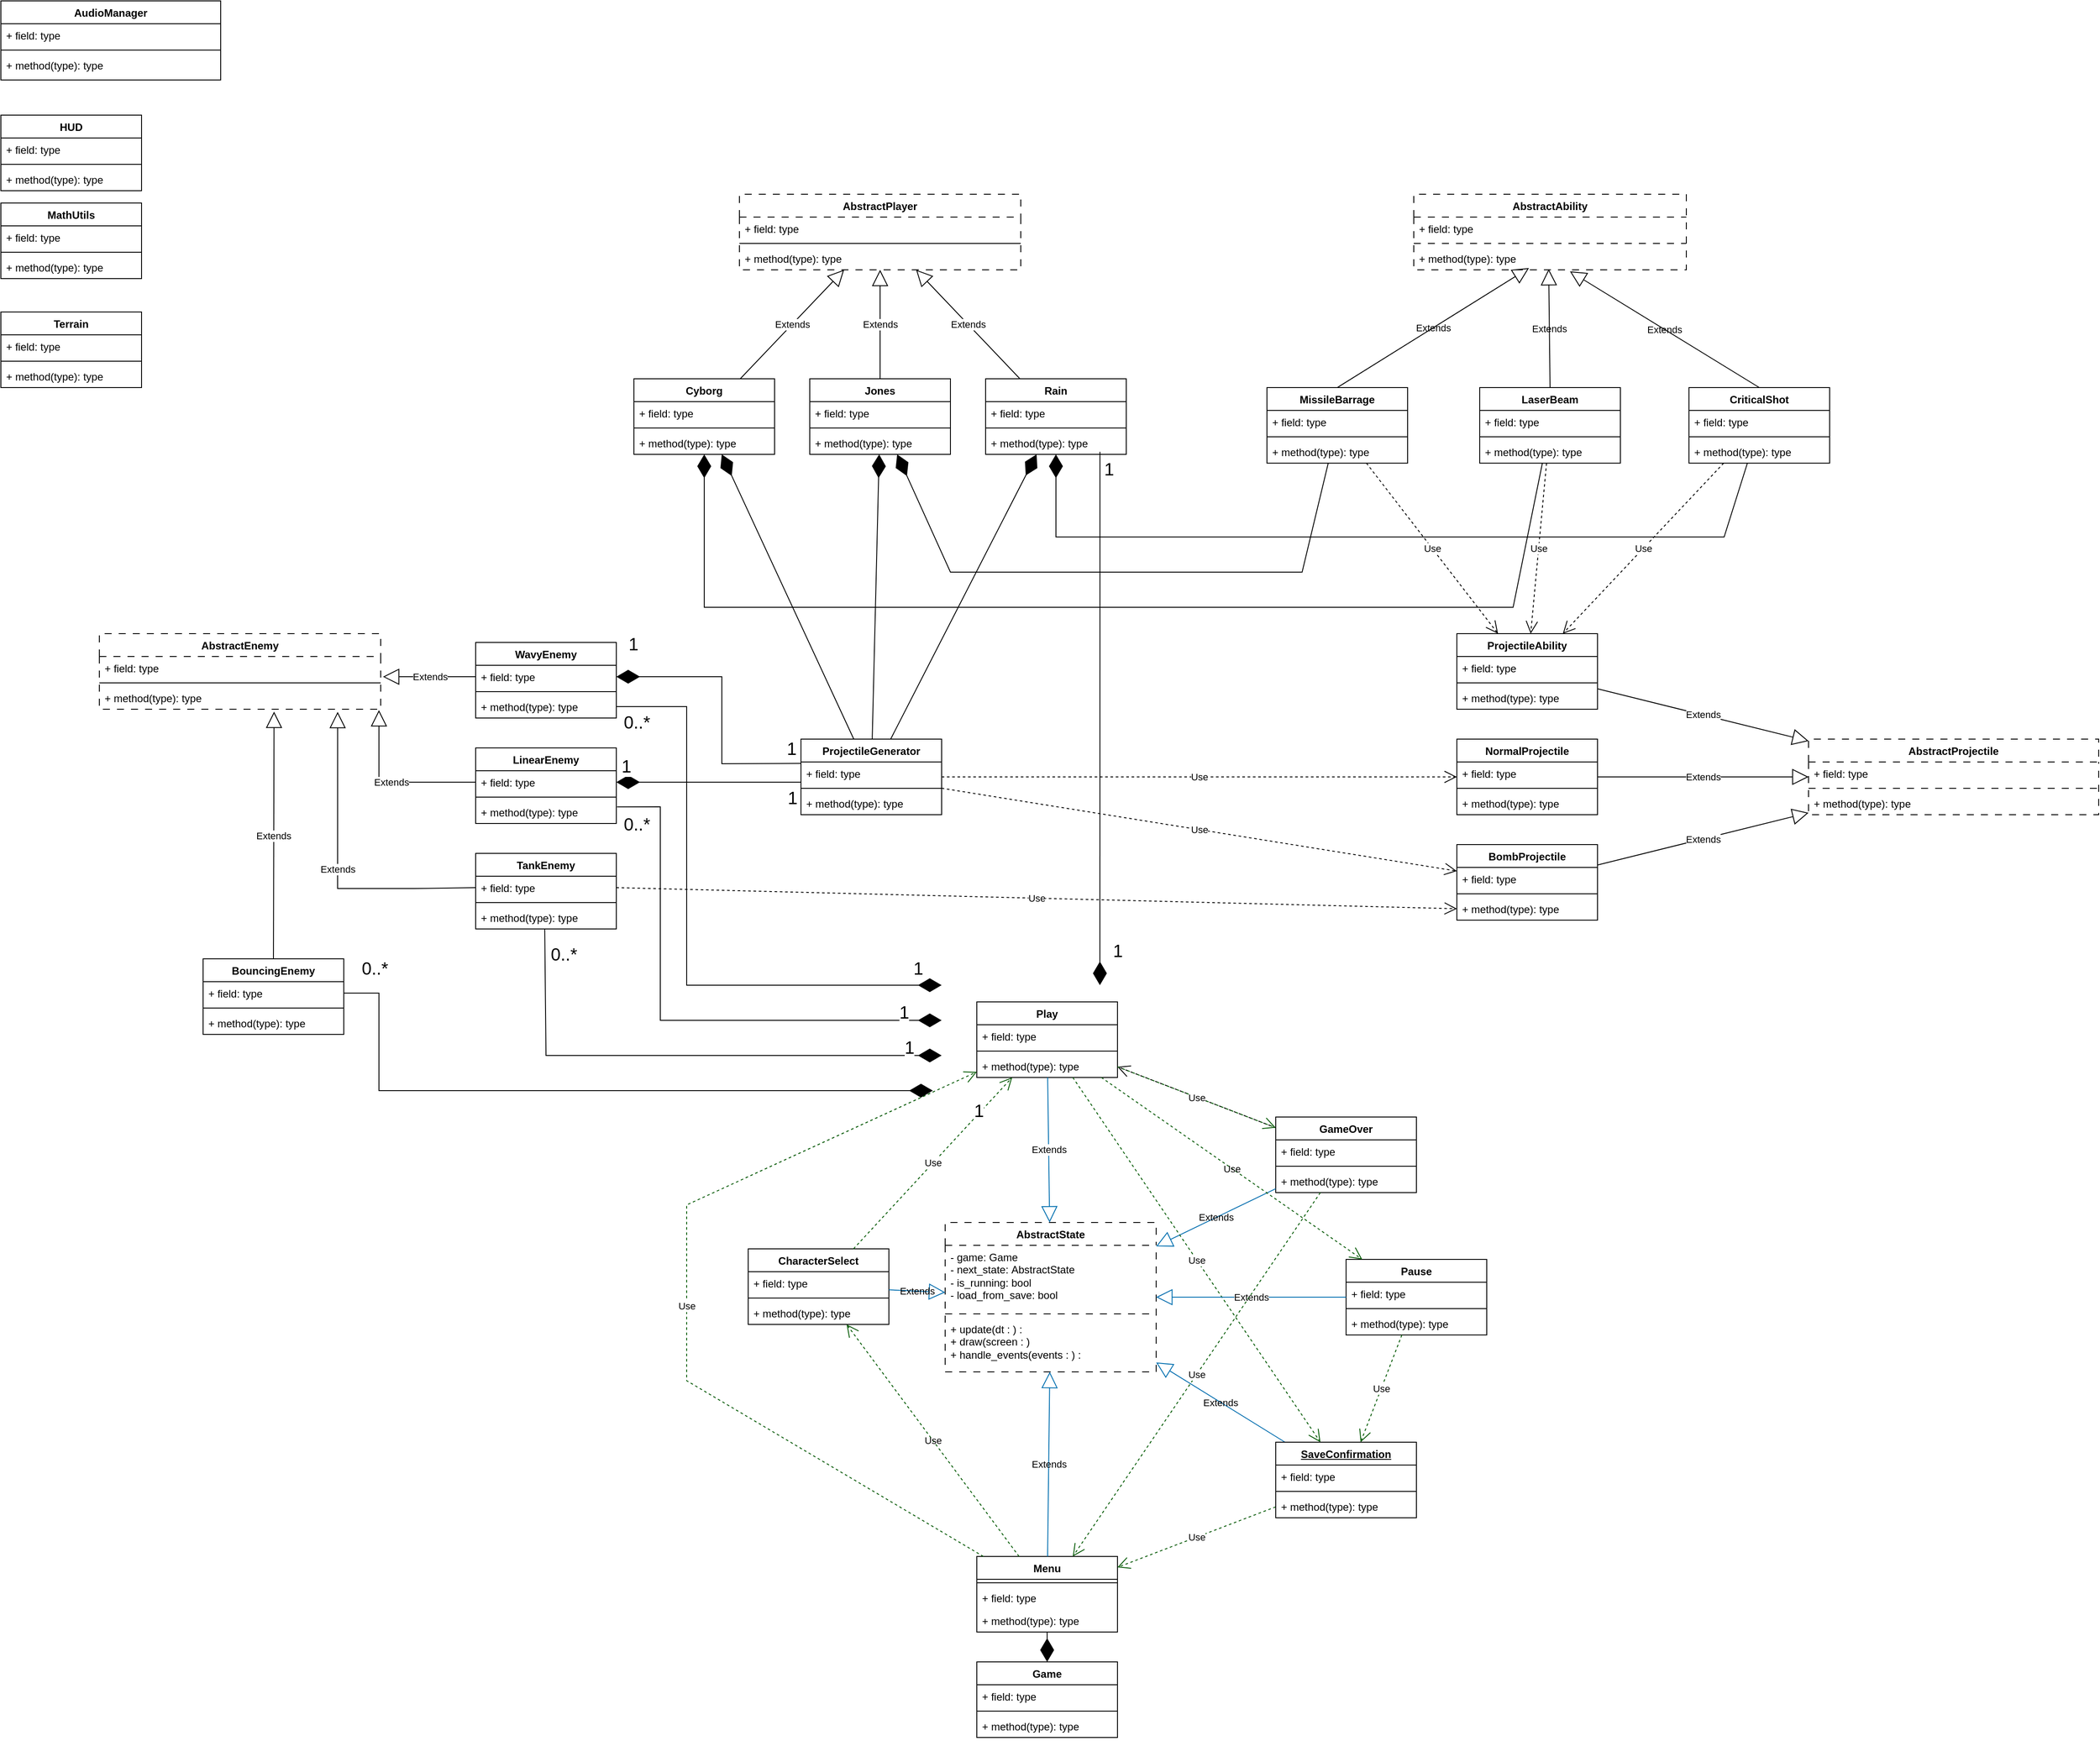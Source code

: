 <mxfile version="26.2.12">
  <diagram id="C5RBs43oDa-KdzZeNtuy" name="Page-1">
    <mxGraphModel dx="2491" dy="1306" grid="1" gridSize="10" guides="1" tooltips="1" connect="1" arrows="1" fold="1" page="1" pageScale="1" pageWidth="827" pageHeight="1169" background="none" math="0" shadow="0">
      <root>
        <mxCell id="WIyWlLk6GJQsqaUBKTNV-0" />
        <mxCell id="WIyWlLk6GJQsqaUBKTNV-1" parent="WIyWlLk6GJQsqaUBKTNV-0" />
        <mxCell id="h-SIncH39Dyfa8a2vWrz-67" value="" style="endArrow=diamondThin;endFill=1;endSize=24;html=1;rounded=0;entryX=1;entryY=0.5;entryDx=0;entryDy=0;exitX=0;exitY=0.885;exitDx=0;exitDy=0;exitPerimeter=0;" edge="1" parent="WIyWlLk6GJQsqaUBKTNV-1" source="0EwmHbK1_g-h2IZMiYUe-104" target="0EwmHbK1_g-h2IZMiYUe-136">
          <mxGeometry width="160" relative="1" as="geometry">
            <mxPoint x="-50" y="912.57" as="sourcePoint" />
            <mxPoint x="110" y="912.57" as="targetPoint" />
          </mxGeometry>
        </mxCell>
        <mxCell id="h-SIncH39Dyfa8a2vWrz-68" value="&lt;font style=&quot;font-size: 20px;&quot;&gt;1&lt;/font&gt;" style="edgeLabel;html=1;align=center;verticalAlign=middle;resizable=0;points=[];" vertex="1" connectable="0" parent="h-SIncH39Dyfa8a2vWrz-67">
          <mxGeometry x="-0.829" relative="1" as="geometry">
            <mxPoint x="8" y="17" as="offset" />
          </mxGeometry>
        </mxCell>
        <mxCell id="h-SIncH39Dyfa8a2vWrz-69" value="&lt;font style=&quot;font-size: 20px;&quot;&gt;1&lt;/font&gt;" style="edgeLabel;html=1;align=center;verticalAlign=middle;resizable=0;points=[];" vertex="1" connectable="0" parent="h-SIncH39Dyfa8a2vWrz-67">
          <mxGeometry x="0.902" relative="1" as="geometry">
            <mxPoint y="-19" as="offset" />
          </mxGeometry>
        </mxCell>
        <mxCell id="0EwmHbK1_g-h2IZMiYUe-9" value="Game" style="swimlane;fontStyle=1;align=center;verticalAlign=top;childLayout=stackLayout;horizontal=1;startSize=26;horizontalStack=0;resizeParent=1;resizeParentMax=0;resizeLast=0;collapsible=1;marginBottom=0;whiteSpace=wrap;html=1;labelBackgroundColor=none;" parent="WIyWlLk6GJQsqaUBKTNV-1" vertex="1">
          <mxGeometry x="330" y="1920" width="160" height="86" as="geometry" />
        </mxCell>
        <mxCell id="0EwmHbK1_g-h2IZMiYUe-10" value="+ field: type" style="text;strokeColor=none;fillColor=none;align=left;verticalAlign=top;spacingLeft=4;spacingRight=4;overflow=hidden;rotatable=0;points=[[0,0.5],[1,0.5]];portConstraint=eastwest;whiteSpace=wrap;html=1;labelBackgroundColor=none;" parent="0EwmHbK1_g-h2IZMiYUe-9" vertex="1">
          <mxGeometry y="26" width="160" height="26" as="geometry" />
        </mxCell>
        <mxCell id="0EwmHbK1_g-h2IZMiYUe-11" value="" style="line;strokeWidth=1;fillColor=none;align=left;verticalAlign=middle;spacingTop=-1;spacingLeft=3;spacingRight=3;rotatable=0;labelPosition=right;points=[];portConstraint=eastwest;labelBackgroundColor=none;" parent="0EwmHbK1_g-h2IZMiYUe-9" vertex="1">
          <mxGeometry y="52" width="160" height="8" as="geometry" />
        </mxCell>
        <mxCell id="0EwmHbK1_g-h2IZMiYUe-12" value="+ method(type): type" style="text;strokeColor=none;fillColor=none;align=left;verticalAlign=top;spacingLeft=4;spacingRight=4;overflow=hidden;rotatable=0;points=[[0,0.5],[1,0.5]];portConstraint=eastwest;whiteSpace=wrap;html=1;labelBackgroundColor=none;" parent="0EwmHbK1_g-h2IZMiYUe-9" vertex="1">
          <mxGeometry y="60" width="160" height="26" as="geometry" />
        </mxCell>
        <mxCell id="0EwmHbK1_g-h2IZMiYUe-21" value="AudioManager" style="swimlane;fontStyle=1;align=center;verticalAlign=top;childLayout=stackLayout;horizontal=1;startSize=26;horizontalStack=0;resizeParent=1;resizeParentMax=0;resizeLast=0;collapsible=1;marginBottom=0;whiteSpace=wrap;html=1;labelBackgroundColor=none;" parent="WIyWlLk6GJQsqaUBKTNV-1" vertex="1">
          <mxGeometry x="-780" y="30" width="250" height="90" as="geometry" />
        </mxCell>
        <mxCell id="0EwmHbK1_g-h2IZMiYUe-22" value="+ field: type" style="text;strokeColor=none;fillColor=none;align=left;verticalAlign=top;spacingLeft=4;spacingRight=4;overflow=hidden;rotatable=0;points=[[0,0.5],[1,0.5]];portConstraint=eastwest;whiteSpace=wrap;html=1;labelBackgroundColor=none;" parent="0EwmHbK1_g-h2IZMiYUe-21" vertex="1">
          <mxGeometry y="26" width="250" height="26" as="geometry" />
        </mxCell>
        <mxCell id="0EwmHbK1_g-h2IZMiYUe-23" value="" style="line;strokeWidth=1;fillColor=none;align=left;verticalAlign=middle;spacingTop=-1;spacingLeft=3;spacingRight=3;rotatable=0;labelPosition=right;points=[];portConstraint=eastwest;labelBackgroundColor=none;" parent="0EwmHbK1_g-h2IZMiYUe-21" vertex="1">
          <mxGeometry y="52" width="250" height="8" as="geometry" />
        </mxCell>
        <mxCell id="0EwmHbK1_g-h2IZMiYUe-24" value="+ method(type): type&lt;div&gt;&lt;br&gt;&lt;/div&gt;" style="text;strokeColor=none;fillColor=none;align=left;verticalAlign=top;spacingLeft=4;spacingRight=4;overflow=hidden;rotatable=0;points=[[0,0.5],[1,0.5]];portConstraint=eastwest;whiteSpace=wrap;html=1;labelBackgroundColor=none;" parent="0EwmHbK1_g-h2IZMiYUe-21" vertex="1">
          <mxGeometry y="60" width="250" height="30" as="geometry" />
        </mxCell>
        <mxCell id="0EwmHbK1_g-h2IZMiYUe-25" value="AbstractState" style="swimlane;fontStyle=1;align=center;verticalAlign=top;childLayout=stackLayout;horizontal=1;startSize=26;horizontalStack=0;resizeParent=1;resizeParentMax=0;resizeLast=0;collapsible=1;marginBottom=0;whiteSpace=wrap;html=1;labelBackgroundColor=none;dashed=1;dashPattern=8 8;" parent="WIyWlLk6GJQsqaUBKTNV-1" vertex="1">
          <mxGeometry x="294" y="1420" width="240" height="170" as="geometry" />
        </mxCell>
        <mxCell id="0EwmHbK1_g-h2IZMiYUe-26" value="- game: Game&lt;div&gt;- next_state:&amp;nbsp;AbstractState&lt;br&gt;&lt;div&gt;- is_running:&amp;nbsp;bool&lt;/div&gt;&lt;/div&gt;&lt;div&gt;- load_from_save:&amp;nbsp;bool&lt;/div&gt;" style="text;strokeColor=none;fillColor=none;align=left;verticalAlign=top;spacingLeft=4;spacingRight=4;overflow=hidden;rotatable=0;points=[[0,0.5],[1,0.5]];portConstraint=eastwest;whiteSpace=wrap;html=1;labelBackgroundColor=none;" parent="0EwmHbK1_g-h2IZMiYUe-25" vertex="1">
          <mxGeometry y="26" width="240" height="74" as="geometry" />
        </mxCell>
        <mxCell id="0EwmHbK1_g-h2IZMiYUe-27" value="" style="line;strokeWidth=1;fillColor=none;align=left;verticalAlign=middle;spacingTop=-1;spacingLeft=3;spacingRight=3;rotatable=0;labelPosition=right;points=[];portConstraint=eastwest;labelBackgroundColor=none;dashed=1;dashPattern=8 8;" parent="0EwmHbK1_g-h2IZMiYUe-25" vertex="1">
          <mxGeometry y="100" width="240" height="8" as="geometry" />
        </mxCell>
        <mxCell id="0EwmHbK1_g-h2IZMiYUe-28" value="&lt;div&gt;+ update(dt : ) :&amp;nbsp;&lt;/div&gt;&lt;div&gt;+ draw(screen : )&amp;nbsp;&lt;/div&gt;&lt;div&gt;+ handle_events(events : ) :&lt;/div&gt;" style="text;strokeColor=none;fillColor=none;align=left;verticalAlign=top;spacingLeft=4;spacingRight=4;overflow=hidden;rotatable=0;points=[[0,0.5],[1,0.5]];portConstraint=eastwest;whiteSpace=wrap;html=1;labelBackgroundColor=none;" parent="0EwmHbK1_g-h2IZMiYUe-25" vertex="1">
          <mxGeometry y="108" width="240" height="62" as="geometry" />
        </mxCell>
        <mxCell id="0EwmHbK1_g-h2IZMiYUe-38" value="Menu" style="swimlane;fontStyle=1;align=center;verticalAlign=top;childLayout=stackLayout;horizontal=1;startSize=26;horizontalStack=0;resizeParent=1;resizeParentMax=0;resizeLast=0;collapsible=1;marginBottom=0;whiteSpace=wrap;html=1;labelBackgroundColor=none;" parent="WIyWlLk6GJQsqaUBKTNV-1" vertex="1">
          <mxGeometry x="330" y="1800" width="160" height="86" as="geometry" />
        </mxCell>
        <mxCell id="0EwmHbK1_g-h2IZMiYUe-40" value="" style="line;strokeWidth=1;fillColor=none;align=left;verticalAlign=middle;spacingTop=-1;spacingLeft=3;spacingRight=3;rotatable=0;labelPosition=right;points=[];portConstraint=eastwest;labelBackgroundColor=none;" parent="0EwmHbK1_g-h2IZMiYUe-38" vertex="1">
          <mxGeometry y="26" width="160" height="8" as="geometry" />
        </mxCell>
        <mxCell id="0EwmHbK1_g-h2IZMiYUe-39" value="+ field: type" style="text;strokeColor=none;fillColor=none;align=left;verticalAlign=top;spacingLeft=4;spacingRight=4;overflow=hidden;rotatable=0;points=[[0,0.5],[1,0.5]];portConstraint=eastwest;whiteSpace=wrap;html=1;labelBackgroundColor=none;" parent="0EwmHbK1_g-h2IZMiYUe-38" vertex="1">
          <mxGeometry y="34" width="160" height="26" as="geometry" />
        </mxCell>
        <mxCell id="0EwmHbK1_g-h2IZMiYUe-41" value="+ method(type): type" style="text;strokeColor=none;fillColor=none;align=left;verticalAlign=top;spacingLeft=4;spacingRight=4;overflow=hidden;rotatable=0;points=[[0,0.5],[1,0.5]];portConstraint=eastwest;whiteSpace=wrap;html=1;labelBackgroundColor=none;" parent="0EwmHbK1_g-h2IZMiYUe-38" vertex="1">
          <mxGeometry y="60" width="160" height="26" as="geometry" />
        </mxCell>
        <mxCell id="0EwmHbK1_g-h2IZMiYUe-42" value="Play" style="swimlane;fontStyle=1;align=center;verticalAlign=top;childLayout=stackLayout;horizontal=1;startSize=26;horizontalStack=0;resizeParent=1;resizeParentMax=0;resizeLast=0;collapsible=1;marginBottom=0;whiteSpace=wrap;html=1;labelBackgroundColor=none;" parent="WIyWlLk6GJQsqaUBKTNV-1" vertex="1">
          <mxGeometry x="330" y="1169" width="160" height="86" as="geometry" />
        </mxCell>
        <mxCell id="0EwmHbK1_g-h2IZMiYUe-43" value="+ field: type" style="text;strokeColor=none;fillColor=none;align=left;verticalAlign=top;spacingLeft=4;spacingRight=4;overflow=hidden;rotatable=0;points=[[0,0.5],[1,0.5]];portConstraint=eastwest;whiteSpace=wrap;html=1;labelBackgroundColor=none;" parent="0EwmHbK1_g-h2IZMiYUe-42" vertex="1">
          <mxGeometry y="26" width="160" height="26" as="geometry" />
        </mxCell>
        <mxCell id="0EwmHbK1_g-h2IZMiYUe-44" value="" style="line;strokeWidth=1;fillColor=none;align=left;verticalAlign=middle;spacingTop=-1;spacingLeft=3;spacingRight=3;rotatable=0;labelPosition=right;points=[];portConstraint=eastwest;labelBackgroundColor=none;" parent="0EwmHbK1_g-h2IZMiYUe-42" vertex="1">
          <mxGeometry y="52" width="160" height="8" as="geometry" />
        </mxCell>
        <mxCell id="0EwmHbK1_g-h2IZMiYUe-45" value="+ method(type): type" style="text;strokeColor=none;fillColor=none;align=left;verticalAlign=top;spacingLeft=4;spacingRight=4;overflow=hidden;rotatable=0;points=[[0,0.5],[1,0.5]];portConstraint=eastwest;whiteSpace=wrap;html=1;labelBackgroundColor=none;" parent="0EwmHbK1_g-h2IZMiYUe-42" vertex="1">
          <mxGeometry y="60" width="160" height="26" as="geometry" />
        </mxCell>
        <mxCell id="0EwmHbK1_g-h2IZMiYUe-46" value="Pause" style="swimlane;fontStyle=1;align=center;verticalAlign=top;childLayout=stackLayout;horizontal=1;startSize=26;horizontalStack=0;resizeParent=1;resizeParentMax=0;resizeLast=0;collapsible=1;marginBottom=0;whiteSpace=wrap;html=1;labelBackgroundColor=none;" parent="WIyWlLk6GJQsqaUBKTNV-1" vertex="1">
          <mxGeometry x="750" y="1462" width="160" height="86" as="geometry" />
        </mxCell>
        <mxCell id="0EwmHbK1_g-h2IZMiYUe-47" value="+ field: type" style="text;strokeColor=none;fillColor=none;align=left;verticalAlign=top;spacingLeft=4;spacingRight=4;overflow=hidden;rotatable=0;points=[[0,0.5],[1,0.5]];portConstraint=eastwest;whiteSpace=wrap;html=1;labelBackgroundColor=none;" parent="0EwmHbK1_g-h2IZMiYUe-46" vertex="1">
          <mxGeometry y="26" width="160" height="26" as="geometry" />
        </mxCell>
        <mxCell id="0EwmHbK1_g-h2IZMiYUe-48" value="" style="line;strokeWidth=1;fillColor=none;align=left;verticalAlign=middle;spacingTop=-1;spacingLeft=3;spacingRight=3;rotatable=0;labelPosition=right;points=[];portConstraint=eastwest;labelBackgroundColor=none;" parent="0EwmHbK1_g-h2IZMiYUe-46" vertex="1">
          <mxGeometry y="52" width="160" height="8" as="geometry" />
        </mxCell>
        <mxCell id="0EwmHbK1_g-h2IZMiYUe-49" value="+ method(type): type" style="text;strokeColor=none;fillColor=none;align=left;verticalAlign=top;spacingLeft=4;spacingRight=4;overflow=hidden;rotatable=0;points=[[0,0.5],[1,0.5]];portConstraint=eastwest;whiteSpace=wrap;html=1;labelBackgroundColor=none;" parent="0EwmHbK1_g-h2IZMiYUe-46" vertex="1">
          <mxGeometry y="60" width="160" height="26" as="geometry" />
        </mxCell>
        <mxCell id="0EwmHbK1_g-h2IZMiYUe-50" value="CharacterSelect" style="swimlane;fontStyle=1;align=center;verticalAlign=top;childLayout=stackLayout;horizontal=1;startSize=26;horizontalStack=0;resizeParent=1;resizeParentMax=0;resizeLast=0;collapsible=1;marginBottom=0;whiteSpace=wrap;html=1;labelBackgroundColor=none;" parent="WIyWlLk6GJQsqaUBKTNV-1" vertex="1">
          <mxGeometry x="70" y="1450" width="160" height="86" as="geometry" />
        </mxCell>
        <mxCell id="0EwmHbK1_g-h2IZMiYUe-51" value="+ field: type" style="text;strokeColor=none;fillColor=none;align=left;verticalAlign=top;spacingLeft=4;spacingRight=4;overflow=hidden;rotatable=0;points=[[0,0.5],[1,0.5]];portConstraint=eastwest;whiteSpace=wrap;html=1;labelBackgroundColor=none;" parent="0EwmHbK1_g-h2IZMiYUe-50" vertex="1">
          <mxGeometry y="26" width="160" height="26" as="geometry" />
        </mxCell>
        <mxCell id="0EwmHbK1_g-h2IZMiYUe-52" value="" style="line;strokeWidth=1;fillColor=none;align=left;verticalAlign=middle;spacingTop=-1;spacingLeft=3;spacingRight=3;rotatable=0;labelPosition=right;points=[];portConstraint=eastwest;labelBackgroundColor=none;" parent="0EwmHbK1_g-h2IZMiYUe-50" vertex="1">
          <mxGeometry y="52" width="160" height="8" as="geometry" />
        </mxCell>
        <mxCell id="0EwmHbK1_g-h2IZMiYUe-53" value="+ method(type): type" style="text;strokeColor=none;fillColor=none;align=left;verticalAlign=top;spacingLeft=4;spacingRight=4;overflow=hidden;rotatable=0;points=[[0,0.5],[1,0.5]];portConstraint=eastwest;whiteSpace=wrap;html=1;labelBackgroundColor=none;" parent="0EwmHbK1_g-h2IZMiYUe-50" vertex="1">
          <mxGeometry y="60" width="160" height="26" as="geometry" />
        </mxCell>
        <mxCell id="0EwmHbK1_g-h2IZMiYUe-59" value="GameOver" style="swimlane;fontStyle=1;align=center;verticalAlign=top;childLayout=stackLayout;horizontal=1;startSize=26;horizontalStack=0;resizeParent=1;resizeParentMax=0;resizeLast=0;collapsible=1;marginBottom=0;whiteSpace=wrap;html=1;labelBackgroundColor=none;" parent="WIyWlLk6GJQsqaUBKTNV-1" vertex="1">
          <mxGeometry x="670" y="1300" width="160" height="86" as="geometry" />
        </mxCell>
        <mxCell id="0EwmHbK1_g-h2IZMiYUe-60" value="+ field: type" style="text;strokeColor=none;fillColor=none;align=left;verticalAlign=top;spacingLeft=4;spacingRight=4;overflow=hidden;rotatable=0;points=[[0,0.5],[1,0.5]];portConstraint=eastwest;whiteSpace=wrap;html=1;labelBackgroundColor=none;" parent="0EwmHbK1_g-h2IZMiYUe-59" vertex="1">
          <mxGeometry y="26" width="160" height="26" as="geometry" />
        </mxCell>
        <mxCell id="0EwmHbK1_g-h2IZMiYUe-61" value="" style="line;strokeWidth=1;fillColor=none;align=left;verticalAlign=middle;spacingTop=-1;spacingLeft=3;spacingRight=3;rotatable=0;labelPosition=right;points=[];portConstraint=eastwest;labelBackgroundColor=none;" parent="0EwmHbK1_g-h2IZMiYUe-59" vertex="1">
          <mxGeometry y="52" width="160" height="8" as="geometry" />
        </mxCell>
        <mxCell id="0EwmHbK1_g-h2IZMiYUe-62" value="+ method(type): type" style="text;strokeColor=none;fillColor=none;align=left;verticalAlign=top;spacingLeft=4;spacingRight=4;overflow=hidden;rotatable=0;points=[[0,0.5],[1,0.5]];portConstraint=eastwest;whiteSpace=wrap;html=1;labelBackgroundColor=none;" parent="0EwmHbK1_g-h2IZMiYUe-59" vertex="1">
          <mxGeometry y="60" width="160" height="26" as="geometry" />
        </mxCell>
        <mxCell id="0EwmHbK1_g-h2IZMiYUe-63" value="HUD" style="swimlane;fontStyle=1;align=center;verticalAlign=top;childLayout=stackLayout;horizontal=1;startSize=26;horizontalStack=0;resizeParent=1;resizeParentMax=0;resizeLast=0;collapsible=1;marginBottom=0;whiteSpace=wrap;html=1;labelBackgroundColor=none;" parent="WIyWlLk6GJQsqaUBKTNV-1" vertex="1">
          <mxGeometry x="-780" y="160" width="160" height="86" as="geometry" />
        </mxCell>
        <mxCell id="0EwmHbK1_g-h2IZMiYUe-64" value="+ field: type" style="text;strokeColor=none;fillColor=none;align=left;verticalAlign=top;spacingLeft=4;spacingRight=4;overflow=hidden;rotatable=0;points=[[0,0.5],[1,0.5]];portConstraint=eastwest;whiteSpace=wrap;html=1;labelBackgroundColor=none;" parent="0EwmHbK1_g-h2IZMiYUe-63" vertex="1">
          <mxGeometry y="26" width="160" height="26" as="geometry" />
        </mxCell>
        <mxCell id="0EwmHbK1_g-h2IZMiYUe-65" value="" style="line;strokeWidth=1;fillColor=none;align=left;verticalAlign=middle;spacingTop=-1;spacingLeft=3;spacingRight=3;rotatable=0;labelPosition=right;points=[];portConstraint=eastwest;labelBackgroundColor=none;" parent="0EwmHbK1_g-h2IZMiYUe-63" vertex="1">
          <mxGeometry y="52" width="160" height="8" as="geometry" />
        </mxCell>
        <mxCell id="0EwmHbK1_g-h2IZMiYUe-66" value="+ method(type): type" style="text;strokeColor=none;fillColor=none;align=left;verticalAlign=top;spacingLeft=4;spacingRight=4;overflow=hidden;rotatable=0;points=[[0,0.5],[1,0.5]];portConstraint=eastwest;whiteSpace=wrap;html=1;labelBackgroundColor=none;" parent="0EwmHbK1_g-h2IZMiYUe-63" vertex="1">
          <mxGeometry y="60" width="160" height="26" as="geometry" />
        </mxCell>
        <mxCell id="0EwmHbK1_g-h2IZMiYUe-67" value="MathUtils" style="swimlane;fontStyle=1;align=center;verticalAlign=top;childLayout=stackLayout;horizontal=1;startSize=26;horizontalStack=0;resizeParent=1;resizeParentMax=0;resizeLast=0;collapsible=1;marginBottom=0;whiteSpace=wrap;html=1;labelBackgroundColor=none;" parent="WIyWlLk6GJQsqaUBKTNV-1" vertex="1">
          <mxGeometry x="-780" y="260" width="160" height="86" as="geometry" />
        </mxCell>
        <mxCell id="0EwmHbK1_g-h2IZMiYUe-68" value="+ field: type" style="text;strokeColor=none;fillColor=none;align=left;verticalAlign=top;spacingLeft=4;spacingRight=4;overflow=hidden;rotatable=0;points=[[0,0.5],[1,0.5]];portConstraint=eastwest;whiteSpace=wrap;html=1;labelBackgroundColor=none;" parent="0EwmHbK1_g-h2IZMiYUe-67" vertex="1">
          <mxGeometry y="26" width="160" height="26" as="geometry" />
        </mxCell>
        <mxCell id="0EwmHbK1_g-h2IZMiYUe-69" value="" style="line;strokeWidth=1;fillColor=none;align=left;verticalAlign=middle;spacingTop=-1;spacingLeft=3;spacingRight=3;rotatable=0;labelPosition=right;points=[];portConstraint=eastwest;labelBackgroundColor=none;" parent="0EwmHbK1_g-h2IZMiYUe-67" vertex="1">
          <mxGeometry y="52" width="160" height="8" as="geometry" />
        </mxCell>
        <mxCell id="0EwmHbK1_g-h2IZMiYUe-70" value="+ method(type): type" style="text;strokeColor=none;fillColor=none;align=left;verticalAlign=top;spacingLeft=4;spacingRight=4;overflow=hidden;rotatable=0;points=[[0,0.5],[1,0.5]];portConstraint=eastwest;whiteSpace=wrap;html=1;labelBackgroundColor=none;" parent="0EwmHbK1_g-h2IZMiYUe-67" vertex="1">
          <mxGeometry y="60" width="160" height="26" as="geometry" />
        </mxCell>
        <mxCell id="0EwmHbK1_g-h2IZMiYUe-71" value="AbstractAbility" style="swimlane;fontStyle=1;align=center;verticalAlign=top;childLayout=stackLayout;horizontal=1;startSize=26;horizontalStack=0;resizeParent=1;resizeParentMax=0;resizeLast=0;collapsible=1;marginBottom=0;whiteSpace=wrap;html=1;labelBackgroundColor=none;dashed=1;dashPattern=8 8;" parent="WIyWlLk6GJQsqaUBKTNV-1" vertex="1">
          <mxGeometry x="827" y="250" width="310" height="86" as="geometry" />
        </mxCell>
        <mxCell id="0EwmHbK1_g-h2IZMiYUe-72" value="+ field: type" style="text;strokeColor=none;fillColor=none;align=left;verticalAlign=top;spacingLeft=4;spacingRight=4;overflow=hidden;rotatable=0;points=[[0,0.5],[1,0.5]];portConstraint=eastwest;whiteSpace=wrap;html=1;labelBackgroundColor=none;" parent="0EwmHbK1_g-h2IZMiYUe-71" vertex="1">
          <mxGeometry y="26" width="310" height="26" as="geometry" />
        </mxCell>
        <mxCell id="0EwmHbK1_g-h2IZMiYUe-73" value="" style="line;strokeWidth=1;fillColor=none;align=left;verticalAlign=middle;spacingTop=-1;spacingLeft=3;spacingRight=3;rotatable=0;labelPosition=right;points=[];portConstraint=eastwest;labelBackgroundColor=none;dashed=1;dashPattern=8 8;" parent="0EwmHbK1_g-h2IZMiYUe-71" vertex="1">
          <mxGeometry y="52" width="310" height="8" as="geometry" />
        </mxCell>
        <mxCell id="0EwmHbK1_g-h2IZMiYUe-74" value="+ method(type): type" style="text;strokeColor=none;fillColor=none;align=left;verticalAlign=top;spacingLeft=4;spacingRight=4;overflow=hidden;rotatable=0;points=[[0,0.5],[1,0.5]];portConstraint=eastwest;whiteSpace=wrap;html=1;labelBackgroundColor=none;" parent="0EwmHbK1_g-h2IZMiYUe-71" vertex="1">
          <mxGeometry y="60" width="310" height="26" as="geometry" />
        </mxCell>
        <mxCell id="0EwmHbK1_g-h2IZMiYUe-75" value="MissileBarrage" style="swimlane;fontStyle=1;align=center;verticalAlign=top;childLayout=stackLayout;horizontal=1;startSize=26;horizontalStack=0;resizeParent=1;resizeParentMax=0;resizeLast=0;collapsible=1;marginBottom=0;whiteSpace=wrap;html=1;labelBackgroundColor=none;" parent="WIyWlLk6GJQsqaUBKTNV-1" vertex="1">
          <mxGeometry x="660" y="470" width="160" height="86" as="geometry" />
        </mxCell>
        <mxCell id="0EwmHbK1_g-h2IZMiYUe-76" value="+ field: type" style="text;strokeColor=none;fillColor=none;align=left;verticalAlign=top;spacingLeft=4;spacingRight=4;overflow=hidden;rotatable=0;points=[[0,0.5],[1,0.5]];portConstraint=eastwest;whiteSpace=wrap;html=1;labelBackgroundColor=none;" parent="0EwmHbK1_g-h2IZMiYUe-75" vertex="1">
          <mxGeometry y="26" width="160" height="26" as="geometry" />
        </mxCell>
        <mxCell id="0EwmHbK1_g-h2IZMiYUe-77" value="" style="line;strokeWidth=1;fillColor=none;align=left;verticalAlign=middle;spacingTop=-1;spacingLeft=3;spacingRight=3;rotatable=0;labelPosition=right;points=[];portConstraint=eastwest;labelBackgroundColor=none;" parent="0EwmHbK1_g-h2IZMiYUe-75" vertex="1">
          <mxGeometry y="52" width="160" height="8" as="geometry" />
        </mxCell>
        <mxCell id="0EwmHbK1_g-h2IZMiYUe-78" value="+ method(type): type" style="text;strokeColor=none;fillColor=none;align=left;verticalAlign=top;spacingLeft=4;spacingRight=4;overflow=hidden;rotatable=0;points=[[0,0.5],[1,0.5]];portConstraint=eastwest;whiteSpace=wrap;html=1;labelBackgroundColor=none;" parent="0EwmHbK1_g-h2IZMiYUe-75" vertex="1">
          <mxGeometry y="60" width="160" height="26" as="geometry" />
        </mxCell>
        <mxCell id="0EwmHbK1_g-h2IZMiYUe-79" value="LaserBeam" style="swimlane;fontStyle=1;align=center;verticalAlign=top;childLayout=stackLayout;horizontal=1;startSize=26;horizontalStack=0;resizeParent=1;resizeParentMax=0;resizeLast=0;collapsible=1;marginBottom=0;whiteSpace=wrap;html=1;labelBackgroundColor=none;" parent="WIyWlLk6GJQsqaUBKTNV-1" vertex="1">
          <mxGeometry x="902" y="470" width="160" height="86" as="geometry" />
        </mxCell>
        <mxCell id="0EwmHbK1_g-h2IZMiYUe-80" value="+ field: type" style="text;strokeColor=none;fillColor=none;align=left;verticalAlign=top;spacingLeft=4;spacingRight=4;overflow=hidden;rotatable=0;points=[[0,0.5],[1,0.5]];portConstraint=eastwest;whiteSpace=wrap;html=1;labelBackgroundColor=none;" parent="0EwmHbK1_g-h2IZMiYUe-79" vertex="1">
          <mxGeometry y="26" width="160" height="26" as="geometry" />
        </mxCell>
        <mxCell id="0EwmHbK1_g-h2IZMiYUe-81" value="" style="line;strokeWidth=1;fillColor=none;align=left;verticalAlign=middle;spacingTop=-1;spacingLeft=3;spacingRight=3;rotatable=0;labelPosition=right;points=[];portConstraint=eastwest;labelBackgroundColor=none;" parent="0EwmHbK1_g-h2IZMiYUe-79" vertex="1">
          <mxGeometry y="52" width="160" height="8" as="geometry" />
        </mxCell>
        <mxCell id="0EwmHbK1_g-h2IZMiYUe-82" value="+ method(type): type" style="text;strokeColor=none;fillColor=none;align=left;verticalAlign=top;spacingLeft=4;spacingRight=4;overflow=hidden;rotatable=0;points=[[0,0.5],[1,0.5]];portConstraint=eastwest;whiteSpace=wrap;html=1;labelBackgroundColor=none;" parent="0EwmHbK1_g-h2IZMiYUe-79" vertex="1">
          <mxGeometry y="60" width="160" height="26" as="geometry" />
        </mxCell>
        <mxCell id="0EwmHbK1_g-h2IZMiYUe-83" value="CriticalShot" style="swimlane;fontStyle=1;align=center;verticalAlign=top;childLayout=stackLayout;horizontal=1;startSize=26;horizontalStack=0;resizeParent=1;resizeParentMax=0;resizeLast=0;collapsible=1;marginBottom=0;whiteSpace=wrap;html=1;labelBackgroundColor=none;" parent="WIyWlLk6GJQsqaUBKTNV-1" vertex="1">
          <mxGeometry x="1140" y="470" width="160" height="86" as="geometry" />
        </mxCell>
        <mxCell id="0EwmHbK1_g-h2IZMiYUe-84" value="+ field: type" style="text;strokeColor=none;fillColor=none;align=left;verticalAlign=top;spacingLeft=4;spacingRight=4;overflow=hidden;rotatable=0;points=[[0,0.5],[1,0.5]];portConstraint=eastwest;whiteSpace=wrap;html=1;labelBackgroundColor=none;" parent="0EwmHbK1_g-h2IZMiYUe-83" vertex="1">
          <mxGeometry y="26" width="160" height="26" as="geometry" />
        </mxCell>
        <mxCell id="0EwmHbK1_g-h2IZMiYUe-85" value="" style="line;strokeWidth=1;fillColor=none;align=left;verticalAlign=middle;spacingTop=-1;spacingLeft=3;spacingRight=3;rotatable=0;labelPosition=right;points=[];portConstraint=eastwest;labelBackgroundColor=none;" parent="0EwmHbK1_g-h2IZMiYUe-83" vertex="1">
          <mxGeometry y="52" width="160" height="8" as="geometry" />
        </mxCell>
        <mxCell id="0EwmHbK1_g-h2IZMiYUe-86" value="+ method(type): type" style="text;strokeColor=none;fillColor=none;align=left;verticalAlign=top;spacingLeft=4;spacingRight=4;overflow=hidden;rotatable=0;points=[[0,0.5],[1,0.5]];portConstraint=eastwest;whiteSpace=wrap;html=1;labelBackgroundColor=none;" parent="0EwmHbK1_g-h2IZMiYUe-83" vertex="1">
          <mxGeometry y="60" width="160" height="26" as="geometry" />
        </mxCell>
        <mxCell id="0EwmHbK1_g-h2IZMiYUe-87" value="AbstractProjectile" style="swimlane;fontStyle=1;align=center;verticalAlign=top;childLayout=stackLayout;horizontal=1;startSize=26;horizontalStack=0;resizeParent=1;resizeParentMax=0;resizeLast=0;collapsible=1;marginBottom=0;whiteSpace=wrap;html=1;labelBackgroundColor=none;dashed=1;dashPattern=8 8;" parent="WIyWlLk6GJQsqaUBKTNV-1" vertex="1">
          <mxGeometry x="1276" y="870" width="330" height="86" as="geometry" />
        </mxCell>
        <mxCell id="0EwmHbK1_g-h2IZMiYUe-88" value="+ field: type" style="text;strokeColor=none;fillColor=none;align=left;verticalAlign=top;spacingLeft=4;spacingRight=4;overflow=hidden;rotatable=0;points=[[0,0.5],[1,0.5]];portConstraint=eastwest;whiteSpace=wrap;html=1;labelBackgroundColor=none;" parent="0EwmHbK1_g-h2IZMiYUe-87" vertex="1">
          <mxGeometry y="26" width="330" height="26" as="geometry" />
        </mxCell>
        <mxCell id="0EwmHbK1_g-h2IZMiYUe-89" value="" style="line;strokeWidth=1;fillColor=none;align=left;verticalAlign=middle;spacingTop=-1;spacingLeft=3;spacingRight=3;rotatable=0;labelPosition=right;points=[];portConstraint=eastwest;labelBackgroundColor=none;dashed=1;dashPattern=8 8;" parent="0EwmHbK1_g-h2IZMiYUe-87" vertex="1">
          <mxGeometry y="52" width="330" height="8" as="geometry" />
        </mxCell>
        <mxCell id="0EwmHbK1_g-h2IZMiYUe-90" value="+ method(type): type" style="text;strokeColor=none;fillColor=none;align=left;verticalAlign=top;spacingLeft=4;spacingRight=4;overflow=hidden;rotatable=0;points=[[0,0.5],[1,0.5]];portConstraint=eastwest;whiteSpace=wrap;html=1;labelBackgroundColor=none;" parent="0EwmHbK1_g-h2IZMiYUe-87" vertex="1">
          <mxGeometry y="60" width="330" height="26" as="geometry" />
        </mxCell>
        <mxCell id="0EwmHbK1_g-h2IZMiYUe-91" value="BombProjectile" style="swimlane;fontStyle=1;align=center;verticalAlign=top;childLayout=stackLayout;horizontal=1;startSize=26;horizontalStack=0;resizeParent=1;resizeParentMax=0;resizeLast=0;collapsible=1;marginBottom=0;whiteSpace=wrap;html=1;labelBackgroundColor=none;" parent="WIyWlLk6GJQsqaUBKTNV-1" vertex="1">
          <mxGeometry x="876" y="990" width="160" height="86" as="geometry" />
        </mxCell>
        <mxCell id="0EwmHbK1_g-h2IZMiYUe-92" value="+ field: type" style="text;strokeColor=none;fillColor=none;align=left;verticalAlign=top;spacingLeft=4;spacingRight=4;overflow=hidden;rotatable=0;points=[[0,0.5],[1,0.5]];portConstraint=eastwest;whiteSpace=wrap;html=1;labelBackgroundColor=none;" parent="0EwmHbK1_g-h2IZMiYUe-91" vertex="1">
          <mxGeometry y="26" width="160" height="26" as="geometry" />
        </mxCell>
        <mxCell id="0EwmHbK1_g-h2IZMiYUe-93" value="" style="line;strokeWidth=1;fillColor=none;align=left;verticalAlign=middle;spacingTop=-1;spacingLeft=3;spacingRight=3;rotatable=0;labelPosition=right;points=[];portConstraint=eastwest;labelBackgroundColor=none;" parent="0EwmHbK1_g-h2IZMiYUe-91" vertex="1">
          <mxGeometry y="52" width="160" height="8" as="geometry" />
        </mxCell>
        <mxCell id="0EwmHbK1_g-h2IZMiYUe-94" value="+ method(type): type" style="text;strokeColor=none;fillColor=none;align=left;verticalAlign=top;spacingLeft=4;spacingRight=4;overflow=hidden;rotatable=0;points=[[0,0.5],[1,0.5]];portConstraint=eastwest;whiteSpace=wrap;html=1;labelBackgroundColor=none;" parent="0EwmHbK1_g-h2IZMiYUe-91" vertex="1">
          <mxGeometry y="60" width="160" height="26" as="geometry" />
        </mxCell>
        <mxCell id="0EwmHbK1_g-h2IZMiYUe-95" value="NormalProjectile" style="swimlane;fontStyle=1;align=center;verticalAlign=top;childLayout=stackLayout;horizontal=1;startSize=26;horizontalStack=0;resizeParent=1;resizeParentMax=0;resizeLast=0;collapsible=1;marginBottom=0;whiteSpace=wrap;html=1;labelBackgroundColor=none;" parent="WIyWlLk6GJQsqaUBKTNV-1" vertex="1">
          <mxGeometry x="876" y="870" width="160" height="86" as="geometry" />
        </mxCell>
        <mxCell id="0EwmHbK1_g-h2IZMiYUe-96" value="+ field: type" style="text;strokeColor=none;fillColor=none;align=left;verticalAlign=top;spacingLeft=4;spacingRight=4;overflow=hidden;rotatable=0;points=[[0,0.5],[1,0.5]];portConstraint=eastwest;whiteSpace=wrap;html=1;labelBackgroundColor=none;" parent="0EwmHbK1_g-h2IZMiYUe-95" vertex="1">
          <mxGeometry y="26" width="160" height="26" as="geometry" />
        </mxCell>
        <mxCell id="0EwmHbK1_g-h2IZMiYUe-97" value="" style="line;strokeWidth=1;fillColor=none;align=left;verticalAlign=middle;spacingTop=-1;spacingLeft=3;spacingRight=3;rotatable=0;labelPosition=right;points=[];portConstraint=eastwest;labelBackgroundColor=none;" parent="0EwmHbK1_g-h2IZMiYUe-95" vertex="1">
          <mxGeometry y="52" width="160" height="8" as="geometry" />
        </mxCell>
        <mxCell id="0EwmHbK1_g-h2IZMiYUe-98" value="+ method(type): type" style="text;strokeColor=none;fillColor=none;align=left;verticalAlign=top;spacingLeft=4;spacingRight=4;overflow=hidden;rotatable=0;points=[[0,0.5],[1,0.5]];portConstraint=eastwest;whiteSpace=wrap;html=1;labelBackgroundColor=none;" parent="0EwmHbK1_g-h2IZMiYUe-95" vertex="1">
          <mxGeometry y="60" width="160" height="26" as="geometry" />
        </mxCell>
        <mxCell id="0EwmHbK1_g-h2IZMiYUe-99" value="ProjectileAbility" style="swimlane;fontStyle=1;align=center;verticalAlign=top;childLayout=stackLayout;horizontal=1;startSize=26;horizontalStack=0;resizeParent=1;resizeParentMax=0;resizeLast=0;collapsible=1;marginBottom=0;whiteSpace=wrap;html=1;labelBackgroundColor=none;" parent="WIyWlLk6GJQsqaUBKTNV-1" vertex="1">
          <mxGeometry x="876" y="750" width="160" height="86" as="geometry" />
        </mxCell>
        <mxCell id="0EwmHbK1_g-h2IZMiYUe-100" value="+ field: type" style="text;strokeColor=none;fillColor=none;align=left;verticalAlign=top;spacingLeft=4;spacingRight=4;overflow=hidden;rotatable=0;points=[[0,0.5],[1,0.5]];portConstraint=eastwest;whiteSpace=wrap;html=1;labelBackgroundColor=none;" parent="0EwmHbK1_g-h2IZMiYUe-99" vertex="1">
          <mxGeometry y="26" width="160" height="26" as="geometry" />
        </mxCell>
        <mxCell id="0EwmHbK1_g-h2IZMiYUe-101" value="" style="line;strokeWidth=1;fillColor=none;align=left;verticalAlign=middle;spacingTop=-1;spacingLeft=3;spacingRight=3;rotatable=0;labelPosition=right;points=[];portConstraint=eastwest;labelBackgroundColor=none;" parent="0EwmHbK1_g-h2IZMiYUe-99" vertex="1">
          <mxGeometry y="52" width="160" height="8" as="geometry" />
        </mxCell>
        <mxCell id="0EwmHbK1_g-h2IZMiYUe-102" value="+ method(type): type" style="text;strokeColor=none;fillColor=none;align=left;verticalAlign=top;spacingLeft=4;spacingRight=4;overflow=hidden;rotatable=0;points=[[0,0.5],[1,0.5]];portConstraint=eastwest;whiteSpace=wrap;html=1;labelBackgroundColor=none;" parent="0EwmHbK1_g-h2IZMiYUe-99" vertex="1">
          <mxGeometry y="60" width="160" height="26" as="geometry" />
        </mxCell>
        <mxCell id="0EwmHbK1_g-h2IZMiYUe-103" value="ProjectileGenerator" style="swimlane;fontStyle=1;align=center;verticalAlign=top;childLayout=stackLayout;horizontal=1;startSize=26;horizontalStack=0;resizeParent=1;resizeParentMax=0;resizeLast=0;collapsible=1;marginBottom=0;whiteSpace=wrap;html=1;labelBackgroundColor=none;" parent="WIyWlLk6GJQsqaUBKTNV-1" vertex="1">
          <mxGeometry x="130" y="870" width="160" height="86" as="geometry" />
        </mxCell>
        <mxCell id="0EwmHbK1_g-h2IZMiYUe-104" value="+ field: type" style="text;strokeColor=none;fillColor=none;align=left;verticalAlign=top;spacingLeft=4;spacingRight=4;overflow=hidden;rotatable=0;points=[[0,0.5],[1,0.5]];portConstraint=eastwest;whiteSpace=wrap;html=1;labelBackgroundColor=none;" parent="0EwmHbK1_g-h2IZMiYUe-103" vertex="1">
          <mxGeometry y="26" width="160" height="26" as="geometry" />
        </mxCell>
        <mxCell id="0EwmHbK1_g-h2IZMiYUe-105" value="" style="line;strokeWidth=1;fillColor=none;align=left;verticalAlign=middle;spacingTop=-1;spacingLeft=3;spacingRight=3;rotatable=0;labelPosition=right;points=[];portConstraint=eastwest;labelBackgroundColor=none;" parent="0EwmHbK1_g-h2IZMiYUe-103" vertex="1">
          <mxGeometry y="52" width="160" height="8" as="geometry" />
        </mxCell>
        <mxCell id="0EwmHbK1_g-h2IZMiYUe-106" value="+ method(type): type" style="text;strokeColor=none;fillColor=none;align=left;verticalAlign=top;spacingLeft=4;spacingRight=4;overflow=hidden;rotatable=0;points=[[0,0.5],[1,0.5]];portConstraint=eastwest;whiteSpace=wrap;html=1;labelBackgroundColor=none;" parent="0EwmHbK1_g-h2IZMiYUe-103" vertex="1">
          <mxGeometry y="60" width="160" height="26" as="geometry" />
        </mxCell>
        <mxCell id="0EwmHbK1_g-h2IZMiYUe-107" value="AbstractPlayer" style="swimlane;fontStyle=1;align=center;verticalAlign=top;childLayout=stackLayout;horizontal=1;startSize=26;horizontalStack=0;resizeParent=1;resizeParentMax=0;resizeLast=0;collapsible=1;marginBottom=0;whiteSpace=wrap;html=1;labelBackgroundColor=none;dashed=1;dashPattern=8 8;" parent="WIyWlLk6GJQsqaUBKTNV-1" vertex="1">
          <mxGeometry x="60" y="250" width="320" height="86" as="geometry" />
        </mxCell>
        <mxCell id="0EwmHbK1_g-h2IZMiYUe-108" value="+ field: type" style="text;strokeColor=none;fillColor=none;align=left;verticalAlign=top;spacingLeft=4;spacingRight=4;overflow=hidden;rotatable=0;points=[[0,0.5],[1,0.5]];portConstraint=eastwest;whiteSpace=wrap;html=1;labelBackgroundColor=none;" parent="0EwmHbK1_g-h2IZMiYUe-107" vertex="1">
          <mxGeometry y="26" width="320" height="26" as="geometry" />
        </mxCell>
        <mxCell id="0EwmHbK1_g-h2IZMiYUe-109" value="" style="line;strokeWidth=1;fillColor=none;align=left;verticalAlign=middle;spacingTop=-1;spacingLeft=3;spacingRight=3;rotatable=0;labelPosition=right;points=[];portConstraint=eastwest;labelBackgroundColor=none;" parent="0EwmHbK1_g-h2IZMiYUe-107" vertex="1">
          <mxGeometry y="52" width="320" height="8" as="geometry" />
        </mxCell>
        <mxCell id="0EwmHbK1_g-h2IZMiYUe-110" value="+ method(type): type" style="text;strokeColor=none;fillColor=none;align=left;verticalAlign=top;spacingLeft=4;spacingRight=4;overflow=hidden;rotatable=0;points=[[0,0.5],[1,0.5]];portConstraint=eastwest;whiteSpace=wrap;html=1;labelBackgroundColor=none;dashed=1;dashPattern=12 12;" parent="0EwmHbK1_g-h2IZMiYUe-107" vertex="1">
          <mxGeometry y="60" width="320" height="26" as="geometry" />
        </mxCell>
        <mxCell id="0EwmHbK1_g-h2IZMiYUe-111" value="Cyborg" style="swimlane;fontStyle=1;align=center;verticalAlign=top;childLayout=stackLayout;horizontal=1;startSize=26;horizontalStack=0;resizeParent=1;resizeParentMax=0;resizeLast=0;collapsible=1;marginBottom=0;whiteSpace=wrap;html=1;labelBackgroundColor=none;" parent="WIyWlLk6GJQsqaUBKTNV-1" vertex="1">
          <mxGeometry x="-60" y="460" width="160" height="86" as="geometry" />
        </mxCell>
        <mxCell id="0EwmHbK1_g-h2IZMiYUe-112" value="+ field: type" style="text;strokeColor=none;fillColor=none;align=left;verticalAlign=top;spacingLeft=4;spacingRight=4;overflow=hidden;rotatable=0;points=[[0,0.5],[1,0.5]];portConstraint=eastwest;whiteSpace=wrap;html=1;labelBackgroundColor=none;" parent="0EwmHbK1_g-h2IZMiYUe-111" vertex="1">
          <mxGeometry y="26" width="160" height="26" as="geometry" />
        </mxCell>
        <mxCell id="0EwmHbK1_g-h2IZMiYUe-113" value="" style="line;strokeWidth=1;fillColor=none;align=left;verticalAlign=middle;spacingTop=-1;spacingLeft=3;spacingRight=3;rotatable=0;labelPosition=right;points=[];portConstraint=eastwest;labelBackgroundColor=none;" parent="0EwmHbK1_g-h2IZMiYUe-111" vertex="1">
          <mxGeometry y="52" width="160" height="8" as="geometry" />
        </mxCell>
        <mxCell id="0EwmHbK1_g-h2IZMiYUe-114" value="+ method(type): type" style="text;strokeColor=none;fillColor=none;align=left;verticalAlign=top;spacingLeft=4;spacingRight=4;overflow=hidden;rotatable=0;points=[[0,0.5],[1,0.5]];portConstraint=eastwest;whiteSpace=wrap;html=1;labelBackgroundColor=none;" parent="0EwmHbK1_g-h2IZMiYUe-111" vertex="1">
          <mxGeometry y="60" width="160" height="26" as="geometry" />
        </mxCell>
        <mxCell id="0EwmHbK1_g-h2IZMiYUe-115" value="Jones" style="swimlane;fontStyle=1;align=center;verticalAlign=top;childLayout=stackLayout;horizontal=1;startSize=26;horizontalStack=0;resizeParent=1;resizeParentMax=0;resizeLast=0;collapsible=1;marginBottom=0;whiteSpace=wrap;html=1;labelBackgroundColor=none;" parent="WIyWlLk6GJQsqaUBKTNV-1" vertex="1">
          <mxGeometry x="140" y="460" width="160" height="86" as="geometry" />
        </mxCell>
        <mxCell id="0EwmHbK1_g-h2IZMiYUe-116" value="+ field: type" style="text;strokeColor=none;fillColor=none;align=left;verticalAlign=top;spacingLeft=4;spacingRight=4;overflow=hidden;rotatable=0;points=[[0,0.5],[1,0.5]];portConstraint=eastwest;whiteSpace=wrap;html=1;labelBackgroundColor=none;" parent="0EwmHbK1_g-h2IZMiYUe-115" vertex="1">
          <mxGeometry y="26" width="160" height="26" as="geometry" />
        </mxCell>
        <mxCell id="0EwmHbK1_g-h2IZMiYUe-117" value="" style="line;strokeWidth=1;fillColor=none;align=left;verticalAlign=middle;spacingTop=-1;spacingLeft=3;spacingRight=3;rotatable=0;labelPosition=right;points=[];portConstraint=eastwest;labelBackgroundColor=none;" parent="0EwmHbK1_g-h2IZMiYUe-115" vertex="1">
          <mxGeometry y="52" width="160" height="8" as="geometry" />
        </mxCell>
        <mxCell id="0EwmHbK1_g-h2IZMiYUe-118" value="+ method(type): type" style="text;strokeColor=none;fillColor=none;align=left;verticalAlign=top;spacingLeft=4;spacingRight=4;overflow=hidden;rotatable=0;points=[[0,0.5],[1,0.5]];portConstraint=eastwest;whiteSpace=wrap;html=1;labelBackgroundColor=none;" parent="0EwmHbK1_g-h2IZMiYUe-115" vertex="1">
          <mxGeometry y="60" width="160" height="26" as="geometry" />
        </mxCell>
        <mxCell id="0EwmHbK1_g-h2IZMiYUe-119" value="Rain" style="swimlane;fontStyle=1;align=center;verticalAlign=top;childLayout=stackLayout;horizontal=1;startSize=26;horizontalStack=0;resizeParent=1;resizeParentMax=0;resizeLast=0;collapsible=1;marginBottom=0;whiteSpace=wrap;html=1;labelBackgroundColor=none;" parent="WIyWlLk6GJQsqaUBKTNV-1" vertex="1">
          <mxGeometry x="340" y="460" width="160" height="86" as="geometry" />
        </mxCell>
        <mxCell id="0EwmHbK1_g-h2IZMiYUe-120" value="+ field: type" style="text;strokeColor=none;fillColor=none;align=left;verticalAlign=top;spacingLeft=4;spacingRight=4;overflow=hidden;rotatable=0;points=[[0,0.5],[1,0.5]];portConstraint=eastwest;whiteSpace=wrap;html=1;labelBackgroundColor=none;" parent="0EwmHbK1_g-h2IZMiYUe-119" vertex="1">
          <mxGeometry y="26" width="160" height="26" as="geometry" />
        </mxCell>
        <mxCell id="0EwmHbK1_g-h2IZMiYUe-121" value="" style="line;strokeWidth=1;fillColor=none;align=left;verticalAlign=middle;spacingTop=-1;spacingLeft=3;spacingRight=3;rotatable=0;labelPosition=right;points=[];portConstraint=eastwest;labelBackgroundColor=none;" parent="0EwmHbK1_g-h2IZMiYUe-119" vertex="1">
          <mxGeometry y="52" width="160" height="8" as="geometry" />
        </mxCell>
        <mxCell id="0EwmHbK1_g-h2IZMiYUe-122" value="+ method(type): type" style="text;strokeColor=none;fillColor=none;align=left;verticalAlign=top;spacingLeft=4;spacingRight=4;overflow=hidden;rotatable=0;points=[[0,0.5],[1,0.5]];portConstraint=eastwest;whiteSpace=wrap;html=1;labelBackgroundColor=none;" parent="0EwmHbK1_g-h2IZMiYUe-119" vertex="1">
          <mxGeometry y="60" width="160" height="26" as="geometry" />
        </mxCell>
        <mxCell id="0EwmHbK1_g-h2IZMiYUe-123" value="BouncingEnemy" style="swimlane;fontStyle=1;align=center;verticalAlign=top;childLayout=stackLayout;horizontal=1;startSize=26;horizontalStack=0;resizeParent=1;resizeParentMax=0;resizeLast=0;collapsible=1;marginBottom=0;whiteSpace=wrap;html=1;labelBackgroundColor=none;" parent="WIyWlLk6GJQsqaUBKTNV-1" vertex="1">
          <mxGeometry x="-550" y="1120.0" width="160" height="86" as="geometry" />
        </mxCell>
        <mxCell id="0EwmHbK1_g-h2IZMiYUe-124" value="+ field: type" style="text;strokeColor=none;fillColor=none;align=left;verticalAlign=top;spacingLeft=4;spacingRight=4;overflow=hidden;rotatable=0;points=[[0,0.5],[1,0.5]];portConstraint=eastwest;whiteSpace=wrap;html=1;labelBackgroundColor=none;" parent="0EwmHbK1_g-h2IZMiYUe-123" vertex="1">
          <mxGeometry y="26" width="160" height="26" as="geometry" />
        </mxCell>
        <mxCell id="0EwmHbK1_g-h2IZMiYUe-125" value="" style="line;strokeWidth=1;fillColor=none;align=left;verticalAlign=middle;spacingTop=-1;spacingLeft=3;spacingRight=3;rotatable=0;labelPosition=right;points=[];portConstraint=eastwest;labelBackgroundColor=none;" parent="0EwmHbK1_g-h2IZMiYUe-123" vertex="1">
          <mxGeometry y="52" width="160" height="8" as="geometry" />
        </mxCell>
        <mxCell id="0EwmHbK1_g-h2IZMiYUe-126" value="+ method(type): type" style="text;strokeColor=none;fillColor=none;align=left;verticalAlign=top;spacingLeft=4;spacingRight=4;overflow=hidden;rotatable=0;points=[[0,0.5],[1,0.5]];portConstraint=eastwest;whiteSpace=wrap;html=1;labelBackgroundColor=none;" parent="0EwmHbK1_g-h2IZMiYUe-123" vertex="1">
          <mxGeometry y="60" width="160" height="26" as="geometry" />
        </mxCell>
        <mxCell id="0EwmHbK1_g-h2IZMiYUe-127" value="TankEnemy" style="swimlane;fontStyle=1;align=center;verticalAlign=top;childLayout=stackLayout;horizontal=1;startSize=26;horizontalStack=0;resizeParent=1;resizeParentMax=0;resizeLast=0;collapsible=1;marginBottom=0;whiteSpace=wrap;html=1;labelBackgroundColor=none;" parent="WIyWlLk6GJQsqaUBKTNV-1" vertex="1">
          <mxGeometry x="-240" y="1000.0" width="160" height="86" as="geometry" />
        </mxCell>
        <mxCell id="0EwmHbK1_g-h2IZMiYUe-128" value="+ field: type" style="text;strokeColor=none;fillColor=none;align=left;verticalAlign=top;spacingLeft=4;spacingRight=4;overflow=hidden;rotatable=0;points=[[0,0.5],[1,0.5]];portConstraint=eastwest;whiteSpace=wrap;html=1;labelBackgroundColor=none;" parent="0EwmHbK1_g-h2IZMiYUe-127" vertex="1">
          <mxGeometry y="26" width="160" height="26" as="geometry" />
        </mxCell>
        <mxCell id="0EwmHbK1_g-h2IZMiYUe-129" value="" style="line;strokeWidth=1;fillColor=none;align=left;verticalAlign=middle;spacingTop=-1;spacingLeft=3;spacingRight=3;rotatable=0;labelPosition=right;points=[];portConstraint=eastwest;labelBackgroundColor=none;" parent="0EwmHbK1_g-h2IZMiYUe-127" vertex="1">
          <mxGeometry y="52" width="160" height="8" as="geometry" />
        </mxCell>
        <mxCell id="0EwmHbK1_g-h2IZMiYUe-130" value="+ method(type): type" style="text;strokeColor=none;fillColor=none;align=left;verticalAlign=top;spacingLeft=4;spacingRight=4;overflow=hidden;rotatable=0;points=[[0,0.5],[1,0.5]];portConstraint=eastwest;whiteSpace=wrap;html=1;labelBackgroundColor=none;" parent="0EwmHbK1_g-h2IZMiYUe-127" vertex="1">
          <mxGeometry y="60" width="160" height="26" as="geometry" />
        </mxCell>
        <mxCell id="0EwmHbK1_g-h2IZMiYUe-131" value="WavyEnemy" style="swimlane;fontStyle=1;align=center;verticalAlign=top;childLayout=stackLayout;horizontal=1;startSize=26;horizontalStack=0;resizeParent=1;resizeParentMax=0;resizeLast=0;collapsible=1;marginBottom=0;whiteSpace=wrap;html=1;labelBackgroundColor=none;" parent="WIyWlLk6GJQsqaUBKTNV-1" vertex="1">
          <mxGeometry x="-240" y="760.0" width="160" height="86" as="geometry" />
        </mxCell>
        <mxCell id="0EwmHbK1_g-h2IZMiYUe-132" value="+ field: type" style="text;strokeColor=none;fillColor=none;align=left;verticalAlign=top;spacingLeft=4;spacingRight=4;overflow=hidden;rotatable=0;points=[[0,0.5],[1,0.5]];portConstraint=eastwest;whiteSpace=wrap;html=1;labelBackgroundColor=none;" parent="0EwmHbK1_g-h2IZMiYUe-131" vertex="1">
          <mxGeometry y="26" width="160" height="26" as="geometry" />
        </mxCell>
        <mxCell id="0EwmHbK1_g-h2IZMiYUe-133" value="" style="line;strokeWidth=1;fillColor=none;align=left;verticalAlign=middle;spacingTop=-1;spacingLeft=3;spacingRight=3;rotatable=0;labelPosition=right;points=[];portConstraint=eastwest;labelBackgroundColor=none;" parent="0EwmHbK1_g-h2IZMiYUe-131" vertex="1">
          <mxGeometry y="52" width="160" height="8" as="geometry" />
        </mxCell>
        <mxCell id="0EwmHbK1_g-h2IZMiYUe-134" value="+ method(type): type" style="text;strokeColor=none;fillColor=none;align=left;verticalAlign=top;spacingLeft=4;spacingRight=4;overflow=hidden;rotatable=0;points=[[0,0.5],[1,0.5]];portConstraint=eastwest;whiteSpace=wrap;html=1;labelBackgroundColor=none;" parent="0EwmHbK1_g-h2IZMiYUe-131" vertex="1">
          <mxGeometry y="60" width="160" height="26" as="geometry" />
        </mxCell>
        <mxCell id="0EwmHbK1_g-h2IZMiYUe-135" value="LinearEnemy" style="swimlane;fontStyle=1;align=center;verticalAlign=top;childLayout=stackLayout;horizontal=1;startSize=26;horizontalStack=0;resizeParent=1;resizeParentMax=0;resizeLast=0;collapsible=1;marginBottom=0;whiteSpace=wrap;html=1;labelBackgroundColor=none;" parent="WIyWlLk6GJQsqaUBKTNV-1" vertex="1">
          <mxGeometry x="-240" y="880.0" width="160" height="86" as="geometry" />
        </mxCell>
        <mxCell id="0EwmHbK1_g-h2IZMiYUe-136" value="+ field: type" style="text;strokeColor=none;fillColor=none;align=left;verticalAlign=top;spacingLeft=4;spacingRight=4;overflow=hidden;rotatable=0;points=[[0,0.5],[1,0.5]];portConstraint=eastwest;whiteSpace=wrap;html=1;labelBackgroundColor=none;" parent="0EwmHbK1_g-h2IZMiYUe-135" vertex="1">
          <mxGeometry y="26" width="160" height="26" as="geometry" />
        </mxCell>
        <mxCell id="0EwmHbK1_g-h2IZMiYUe-137" value="" style="line;strokeWidth=1;fillColor=none;align=left;verticalAlign=middle;spacingTop=-1;spacingLeft=3;spacingRight=3;rotatable=0;labelPosition=right;points=[];portConstraint=eastwest;labelBackgroundColor=none;" parent="0EwmHbK1_g-h2IZMiYUe-135" vertex="1">
          <mxGeometry y="52" width="160" height="8" as="geometry" />
        </mxCell>
        <mxCell id="0EwmHbK1_g-h2IZMiYUe-138" value="+ method(type): type" style="text;strokeColor=none;fillColor=none;align=left;verticalAlign=top;spacingLeft=4;spacingRight=4;overflow=hidden;rotatable=0;points=[[0,0.5],[1,0.5]];portConstraint=eastwest;whiteSpace=wrap;html=1;labelBackgroundColor=none;" parent="0EwmHbK1_g-h2IZMiYUe-135" vertex="1">
          <mxGeometry y="60" width="160" height="26" as="geometry" />
        </mxCell>
        <mxCell id="0EwmHbK1_g-h2IZMiYUe-139" value="AbstractEnemy" style="swimlane;fontStyle=1;align=center;verticalAlign=top;childLayout=stackLayout;horizontal=1;startSize=26;horizontalStack=0;resizeParent=1;resizeParentMax=0;resizeLast=0;collapsible=1;marginBottom=0;whiteSpace=wrap;html=1;labelBackgroundColor=none;dashed=1;dashPattern=8 8;" parent="WIyWlLk6GJQsqaUBKTNV-1" vertex="1">
          <mxGeometry x="-668" y="750" width="320" height="86" as="geometry" />
        </mxCell>
        <mxCell id="0EwmHbK1_g-h2IZMiYUe-140" value="+ field: type" style="text;strokeColor=none;fillColor=none;align=left;verticalAlign=top;spacingLeft=4;spacingRight=4;overflow=hidden;rotatable=0;points=[[0,0.5],[1,0.5]];portConstraint=eastwest;whiteSpace=wrap;html=1;labelBackgroundColor=none;" parent="0EwmHbK1_g-h2IZMiYUe-139" vertex="1">
          <mxGeometry y="26" width="320" height="26" as="geometry" />
        </mxCell>
        <mxCell id="0EwmHbK1_g-h2IZMiYUe-141" value="" style="line;strokeWidth=1;fillColor=none;align=left;verticalAlign=middle;spacingTop=-1;spacingLeft=3;spacingRight=3;rotatable=0;labelPosition=right;points=[];portConstraint=eastwest;labelBackgroundColor=none;" parent="0EwmHbK1_g-h2IZMiYUe-139" vertex="1">
          <mxGeometry y="52" width="320" height="8" as="geometry" />
        </mxCell>
        <mxCell id="0EwmHbK1_g-h2IZMiYUe-142" value="+ method(type): type" style="text;strokeColor=none;fillColor=none;align=left;verticalAlign=top;spacingLeft=4;spacingRight=4;overflow=hidden;rotatable=0;points=[[0,0.5],[1,0.5]];portConstraint=eastwest;whiteSpace=wrap;html=1;labelBackgroundColor=none;" parent="0EwmHbK1_g-h2IZMiYUe-139" vertex="1">
          <mxGeometry y="60" width="320" height="26" as="geometry" />
        </mxCell>
        <mxCell id="0EwmHbK1_g-h2IZMiYUe-144" value="Extends" style="endArrow=block;endSize=16;endFill=0;html=1;rounded=0;labelBackgroundColor=none;fontColor=default;fillColor=#1ba1e2;strokeColor=#006EAF;" parent="WIyWlLk6GJQsqaUBKTNV-1" source="0EwmHbK1_g-h2IZMiYUe-50" target="0EwmHbK1_g-h2IZMiYUe-25" edge="1">
          <mxGeometry width="160" relative="1" as="geometry">
            <mxPoint x="-255" y="2333.95" as="sourcePoint" />
            <mxPoint x="-55" y="2223.95" as="targetPoint" />
          </mxGeometry>
        </mxCell>
        <mxCell id="0EwmHbK1_g-h2IZMiYUe-147" value="Extends" style="endArrow=block;endSize=16;endFill=0;html=1;rounded=0;labelBackgroundColor=none;fontColor=default;fillColor=#1ba1e2;strokeColor=#006EAF;" parent="WIyWlLk6GJQsqaUBKTNV-1" source="0EwmHbK1_g-h2IZMiYUe-55" target="0EwmHbK1_g-h2IZMiYUe-25" edge="1">
          <mxGeometry width="160" relative="1" as="geometry">
            <mxPoint x="555" y="2329.95" as="sourcePoint" />
            <mxPoint x="715" y="2329.95" as="targetPoint" />
          </mxGeometry>
        </mxCell>
        <mxCell id="0EwmHbK1_g-h2IZMiYUe-148" value="Extends" style="endArrow=block;endSize=16;endFill=0;html=1;rounded=0;labelBackgroundColor=none;fontColor=default;fillColor=#1ba1e2;strokeColor=#006EAF;" parent="WIyWlLk6GJQsqaUBKTNV-1" source="0EwmHbK1_g-h2IZMiYUe-59" target="0EwmHbK1_g-h2IZMiYUe-25" edge="1">
          <mxGeometry width="160" relative="1" as="geometry">
            <mxPoint x="315" y="2333.95" as="sourcePoint" />
            <mxPoint x="475" y="2333.95" as="targetPoint" />
          </mxGeometry>
        </mxCell>
        <mxCell id="0EwmHbK1_g-h2IZMiYUe-150" value="Extends" style="endArrow=block;endSize=16;endFill=0;html=1;rounded=0;labelBackgroundColor=none;fontColor=default;fillColor=#1ba1e2;strokeColor=#006EAF;" parent="WIyWlLk6GJQsqaUBKTNV-1" source="0EwmHbK1_g-h2IZMiYUe-38" target="0EwmHbK1_g-h2IZMiYUe-25" edge="1">
          <mxGeometry width="160" relative="1" as="geometry">
            <mxPoint x="-615" y="2319.24" as="sourcePoint" />
            <mxPoint x="-455" y="2319.24" as="targetPoint" />
          </mxGeometry>
        </mxCell>
        <mxCell id="0EwmHbK1_g-h2IZMiYUe-152" value="Terrain" style="swimlane;fontStyle=1;align=center;verticalAlign=top;childLayout=stackLayout;horizontal=1;startSize=26;horizontalStack=0;resizeParent=1;resizeParentMax=0;resizeLast=0;collapsible=1;marginBottom=0;whiteSpace=wrap;html=1;labelBackgroundColor=none;" parent="WIyWlLk6GJQsqaUBKTNV-1" vertex="1">
          <mxGeometry x="-780" y="384" width="160" height="86" as="geometry" />
        </mxCell>
        <mxCell id="0EwmHbK1_g-h2IZMiYUe-153" value="+ field: type" style="text;strokeColor=none;fillColor=none;align=left;verticalAlign=top;spacingLeft=4;spacingRight=4;overflow=hidden;rotatable=0;points=[[0,0.5],[1,0.5]];portConstraint=eastwest;whiteSpace=wrap;html=1;labelBackgroundColor=none;" parent="0EwmHbK1_g-h2IZMiYUe-152" vertex="1">
          <mxGeometry y="26" width="160" height="26" as="geometry" />
        </mxCell>
        <mxCell id="0EwmHbK1_g-h2IZMiYUe-154" value="" style="line;strokeWidth=1;fillColor=none;align=left;verticalAlign=middle;spacingTop=-1;spacingLeft=3;spacingRight=3;rotatable=0;labelPosition=right;points=[];portConstraint=eastwest;labelBackgroundColor=none;" parent="0EwmHbK1_g-h2IZMiYUe-152" vertex="1">
          <mxGeometry y="52" width="160" height="8" as="geometry" />
        </mxCell>
        <mxCell id="0EwmHbK1_g-h2IZMiYUe-155" value="+ method(type): type" style="text;strokeColor=none;fillColor=none;align=left;verticalAlign=top;spacingLeft=4;spacingRight=4;overflow=hidden;rotatable=0;points=[[0,0.5],[1,0.5]];portConstraint=eastwest;whiteSpace=wrap;html=1;labelBackgroundColor=none;" parent="0EwmHbK1_g-h2IZMiYUe-152" vertex="1">
          <mxGeometry y="60" width="160" height="26" as="geometry" />
        </mxCell>
        <mxCell id="0EwmHbK1_g-h2IZMiYUe-156" value="Use" style="endArrow=open;endSize=12;dashed=1;html=1;rounded=0;labelBackgroundColor=none;fontColor=default;fillColor=#008a00;strokeColor=#005700;" parent="WIyWlLk6GJQsqaUBKTNV-1" source="0EwmHbK1_g-h2IZMiYUe-38" target="0EwmHbK1_g-h2IZMiYUe-50" edge="1">
          <mxGeometry width="160" relative="1" as="geometry">
            <mxPoint x="-335" y="2423.95" as="sourcePoint" />
            <mxPoint x="-175" y="2423.95" as="targetPoint" />
          </mxGeometry>
        </mxCell>
        <mxCell id="0EwmHbK1_g-h2IZMiYUe-158" value="Use" style="endArrow=open;endSize=12;dashed=1;html=1;rounded=0;labelBackgroundColor=none;fontColor=default;fillColor=#008a00;strokeColor=#005700;" parent="WIyWlLk6GJQsqaUBKTNV-1" source="0EwmHbK1_g-h2IZMiYUe-42" target="0EwmHbK1_g-h2IZMiYUe-46" edge="1">
          <mxGeometry width="160" relative="1" as="geometry">
            <mxPoint x="-115" y="2493.95" as="sourcePoint" />
            <mxPoint x="45" y="2493.95" as="targetPoint" />
          </mxGeometry>
        </mxCell>
        <mxCell id="h-SIncH39Dyfa8a2vWrz-3" value="Extends" style="endArrow=block;endSize=16;endFill=0;html=1;rounded=0;exitX=0.5;exitY=0;exitDx=0;exitDy=0;labelBackgroundColor=none;fontColor=default;" edge="1" parent="WIyWlLk6GJQsqaUBKTNV-1" source="0EwmHbK1_g-h2IZMiYUe-75">
          <mxGeometry width="160" relative="1" as="geometry">
            <mxPoint x="970" y="430" as="sourcePoint" />
            <mxPoint x="958" y="334" as="targetPoint" />
          </mxGeometry>
        </mxCell>
        <mxCell id="h-SIncH39Dyfa8a2vWrz-4" value="Extends" style="endArrow=block;endSize=16;endFill=0;html=1;rounded=0;exitX=0.5;exitY=0;exitDx=0;exitDy=0;entryX=0.495;entryY=0.966;entryDx=0;entryDy=0;entryPerimeter=0;labelBackgroundColor=none;fontColor=default;" edge="1" parent="WIyWlLk6GJQsqaUBKTNV-1" source="0EwmHbK1_g-h2IZMiYUe-79" target="0EwmHbK1_g-h2IZMiYUe-74">
          <mxGeometry width="160" relative="1" as="geometry">
            <mxPoint x="970" y="430" as="sourcePoint" />
            <mxPoint x="982" y="340" as="targetPoint" />
          </mxGeometry>
        </mxCell>
        <mxCell id="h-SIncH39Dyfa8a2vWrz-5" value="Extends" style="endArrow=block;endSize=16;endFill=0;html=1;rounded=0;exitX=0.5;exitY=0;exitDx=0;exitDy=0;entryX=0.573;entryY=1.068;entryDx=0;entryDy=0;entryPerimeter=0;labelBackgroundColor=none;fontColor=default;" edge="1" parent="WIyWlLk6GJQsqaUBKTNV-1" source="0EwmHbK1_g-h2IZMiYUe-83" target="0EwmHbK1_g-h2IZMiYUe-74">
          <mxGeometry width="160" relative="1" as="geometry">
            <mxPoint x="970" y="430" as="sourcePoint" />
            <mxPoint x="1130" y="430" as="targetPoint" />
          </mxGeometry>
        </mxCell>
        <mxCell id="Jew1sx4pPpGKJ6Vumhpc-1" value="Use" style="endArrow=open;endSize=12;dashed=1;html=1;rounded=0;fillColor=#008a00;strokeColor=#005700;" edge="1" parent="WIyWlLk6GJQsqaUBKTNV-1" source="0EwmHbK1_g-h2IZMiYUe-50" target="0EwmHbK1_g-h2IZMiYUe-42">
          <mxGeometry width="160" relative="1" as="geometry">
            <mxPoint x="-55" y="2593.95" as="sourcePoint" />
            <mxPoint x="105" y="2593.95" as="targetPoint" />
          </mxGeometry>
        </mxCell>
        <mxCell id="Jew1sx4pPpGKJ6Vumhpc-2" value="" style="endArrow=diamondThin;endFill=1;endSize=24;html=1;rounded=0;" edge="1" parent="WIyWlLk6GJQsqaUBKTNV-1" source="0EwmHbK1_g-h2IZMiYUe-38" target="0EwmHbK1_g-h2IZMiYUe-9">
          <mxGeometry width="160" relative="1" as="geometry">
            <mxPoint x="-135" y="1874" as="sourcePoint" />
            <mxPoint x="595" y="2374" as="targetPoint" />
          </mxGeometry>
        </mxCell>
        <mxCell id="h-SIncH39Dyfa8a2vWrz-14" value="Extends" style="endArrow=block;endSize=16;endFill=0;html=1;rounded=0;exitX=0;exitY=0.5;exitDx=0;exitDy=0;" edge="1" parent="WIyWlLk6GJQsqaUBKTNV-1" source="0EwmHbK1_g-h2IZMiYUe-136">
          <mxGeometry width="160" relative="1" as="geometry">
            <mxPoint x="-842" y="930.0" as="sourcePoint" />
            <mxPoint x="-350" y="837" as="targetPoint" />
            <Array as="points">
              <mxPoint x="-350" y="919" />
            </Array>
          </mxGeometry>
        </mxCell>
        <mxCell id="Jew1sx4pPpGKJ6Vumhpc-8" value="Extends" style="endArrow=block;endSize=16;endFill=0;html=1;rounded=0;" edge="1" parent="WIyWlLk6GJQsqaUBKTNV-1" source="0EwmHbK1_g-h2IZMiYUe-111" target="0EwmHbK1_g-h2IZMiYUe-107">
          <mxGeometry width="160" relative="1" as="geometry">
            <mxPoint x="-10" y="400" as="sourcePoint" />
            <mxPoint x="150" y="400" as="targetPoint" />
          </mxGeometry>
        </mxCell>
        <mxCell id="h-SIncH39Dyfa8a2vWrz-15" value="Extends" style="endArrow=block;endSize=16;endFill=0;html=1;rounded=0;exitX=0;exitY=0.5;exitDx=0;exitDy=0;entryX=1.008;entryY=0.885;entryDx=0;entryDy=0;entryPerimeter=0;" edge="1" parent="WIyWlLk6GJQsqaUBKTNV-1" source="0EwmHbK1_g-h2IZMiYUe-132" target="0EwmHbK1_g-h2IZMiYUe-140">
          <mxGeometry width="160" relative="1" as="geometry">
            <mxPoint x="-585" y="880.0" as="sourcePoint" />
            <mxPoint x="-425" y="880.0" as="targetPoint" />
          </mxGeometry>
        </mxCell>
        <mxCell id="Jew1sx4pPpGKJ6Vumhpc-9" value="Extends" style="endArrow=block;endSize=16;endFill=0;html=1;rounded=0;" edge="1" parent="WIyWlLk6GJQsqaUBKTNV-1" source="0EwmHbK1_g-h2IZMiYUe-115" target="0EwmHbK1_g-h2IZMiYUe-107">
          <mxGeometry width="160" relative="1" as="geometry">
            <mxPoint x="140" y="416.5" as="sourcePoint" />
            <mxPoint x="300" y="416.5" as="targetPoint" />
          </mxGeometry>
        </mxCell>
        <mxCell id="h-SIncH39Dyfa8a2vWrz-19" value="Extends" style="endArrow=block;endSize=16;endFill=0;html=1;rounded=0;entryX=0.847;entryY=1.115;entryDx=0;entryDy=0;entryPerimeter=0;exitX=0;exitY=0.5;exitDx=0;exitDy=0;" edge="1" parent="WIyWlLk6GJQsqaUBKTNV-1" source="0EwmHbK1_g-h2IZMiYUe-128" target="0EwmHbK1_g-h2IZMiYUe-142">
          <mxGeometry width="160" relative="1" as="geometry">
            <mxPoint x="-240" y="1090" as="sourcePoint" />
            <mxPoint x="-490" y="840" as="targetPoint" />
            <Array as="points">
              <mxPoint x="-310" y="1040" />
              <mxPoint x="-397" y="1040" />
            </Array>
          </mxGeometry>
        </mxCell>
        <mxCell id="Jew1sx4pPpGKJ6Vumhpc-10" value="Extends" style="endArrow=block;endSize=16;endFill=0;html=1;rounded=0;" edge="1" parent="WIyWlLk6GJQsqaUBKTNV-1" source="0EwmHbK1_g-h2IZMiYUe-119" target="0EwmHbK1_g-h2IZMiYUe-107">
          <mxGeometry width="160" relative="1" as="geometry">
            <mxPoint x="370" y="410" as="sourcePoint" />
            <mxPoint x="530" y="410" as="targetPoint" />
          </mxGeometry>
        </mxCell>
        <mxCell id="h-SIncH39Dyfa8a2vWrz-20" value="Extends" style="endArrow=block;endSize=16;endFill=0;html=1;rounded=0;exitX=0.5;exitY=0;exitDx=0;exitDy=0;entryX=0.621;entryY=1.106;entryDx=0;entryDy=0;entryPerimeter=0;" edge="1" parent="WIyWlLk6GJQsqaUBKTNV-1" source="0EwmHbK1_g-h2IZMiYUe-123" target="0EwmHbK1_g-h2IZMiYUe-142">
          <mxGeometry width="160" relative="1" as="geometry">
            <mxPoint x="-298" y="900.0" as="sourcePoint" />
            <mxPoint x="-570" y="840" as="targetPoint" />
          </mxGeometry>
        </mxCell>
        <mxCell id="Jew1sx4pPpGKJ6Vumhpc-11" value="" style="endArrow=diamondThin;endFill=1;endSize=24;html=1;rounded=0;" edge="1" parent="WIyWlLk6GJQsqaUBKTNV-1" source="0EwmHbK1_g-h2IZMiYUe-83" target="0EwmHbK1_g-h2IZMiYUe-119">
          <mxGeometry width="160" relative="1" as="geometry">
            <mxPoint x="210" y="770" as="sourcePoint" />
            <mxPoint x="370" y="770" as="targetPoint" />
            <Array as="points">
              <mxPoint x="1180" y="640" />
              <mxPoint x="860" y="640" />
              <mxPoint x="420" y="640" />
            </Array>
          </mxGeometry>
        </mxCell>
        <mxCell id="Jew1sx4pPpGKJ6Vumhpc-12" value="" style="endArrow=diamondThin;endFill=1;endSize=24;html=1;rounded=0;" edge="1" parent="WIyWlLk6GJQsqaUBKTNV-1" source="0EwmHbK1_g-h2IZMiYUe-75" target="0EwmHbK1_g-h2IZMiYUe-115">
          <mxGeometry width="160" relative="1" as="geometry">
            <mxPoint x="230" y="740" as="sourcePoint" />
            <mxPoint x="390" y="740" as="targetPoint" />
            <Array as="points">
              <mxPoint x="700" y="680" />
              <mxPoint x="520" y="680" />
              <mxPoint x="300" y="680" />
            </Array>
          </mxGeometry>
        </mxCell>
        <mxCell id="Jew1sx4pPpGKJ6Vumhpc-13" value="" style="endArrow=diamondThin;endFill=1;endSize=24;html=1;rounded=0;" edge="1" parent="WIyWlLk6GJQsqaUBKTNV-1" source="0EwmHbK1_g-h2IZMiYUe-79" target="0EwmHbK1_g-h2IZMiYUe-111">
          <mxGeometry width="160" relative="1" as="geometry">
            <mxPoint x="130" y="660" as="sourcePoint" />
            <mxPoint x="290" y="660" as="targetPoint" />
            <Array as="points">
              <mxPoint x="940" y="720" />
              <mxPoint x="520" y="720" />
              <mxPoint x="20" y="720" />
            </Array>
          </mxGeometry>
        </mxCell>
        <mxCell id="Jew1sx4pPpGKJ6Vumhpc-16" value="" style="endArrow=diamondThin;endFill=1;endSize=24;html=1;rounded=0;" edge="1" parent="WIyWlLk6GJQsqaUBKTNV-1" source="0EwmHbK1_g-h2IZMiYUe-103" target="0EwmHbK1_g-h2IZMiYUe-111">
          <mxGeometry width="160" relative="1" as="geometry">
            <mxPoint x="-110" y="760" as="sourcePoint" />
            <mxPoint x="50" y="760" as="targetPoint" />
          </mxGeometry>
        </mxCell>
        <mxCell id="Jew1sx4pPpGKJ6Vumhpc-17" value="" style="endArrow=diamondThin;endFill=1;endSize=24;html=1;rounded=0;" edge="1" parent="WIyWlLk6GJQsqaUBKTNV-1" source="0EwmHbK1_g-h2IZMiYUe-103" target="0EwmHbK1_g-h2IZMiYUe-115">
          <mxGeometry width="160" relative="1" as="geometry">
            <mxPoint x="240" y="720" as="sourcePoint" />
            <mxPoint x="400" y="720" as="targetPoint" />
          </mxGeometry>
        </mxCell>
        <mxCell id="Jew1sx4pPpGKJ6Vumhpc-18" value="" style="endArrow=diamondThin;endFill=1;endSize=24;html=1;rounded=0;" edge="1" parent="WIyWlLk6GJQsqaUBKTNV-1" source="0EwmHbK1_g-h2IZMiYUe-103" target="0EwmHbK1_g-h2IZMiYUe-119">
          <mxGeometry width="160" relative="1" as="geometry">
            <mxPoint x="240" y="720" as="sourcePoint" />
            <mxPoint x="400" y="720" as="targetPoint" />
          </mxGeometry>
        </mxCell>
        <mxCell id="Jew1sx4pPpGKJ6Vumhpc-19" value="Use" style="endArrow=open;endSize=12;dashed=1;html=1;rounded=0;" edge="1" parent="WIyWlLk6GJQsqaUBKTNV-1" source="0EwmHbK1_g-h2IZMiYUe-79" target="0EwmHbK1_g-h2IZMiYUe-99">
          <mxGeometry width="160" relative="1" as="geometry">
            <mxPoint x="830" y="760" as="sourcePoint" />
            <mxPoint x="990" y="760" as="targetPoint" />
          </mxGeometry>
        </mxCell>
        <mxCell id="Jew1sx4pPpGKJ6Vumhpc-20" value="Use" style="endArrow=open;endSize=12;dashed=1;html=1;rounded=0;" edge="1" parent="WIyWlLk6GJQsqaUBKTNV-1" source="0EwmHbK1_g-h2IZMiYUe-75" target="0EwmHbK1_g-h2IZMiYUe-99">
          <mxGeometry width="160" relative="1" as="geometry">
            <mxPoint x="870" y="770" as="sourcePoint" />
            <mxPoint x="1030" y="770" as="targetPoint" />
          </mxGeometry>
        </mxCell>
        <mxCell id="Jew1sx4pPpGKJ6Vumhpc-21" value="Use" style="endArrow=open;endSize=12;dashed=1;html=1;rounded=0;" edge="1" parent="WIyWlLk6GJQsqaUBKTNV-1" source="0EwmHbK1_g-h2IZMiYUe-83" target="0EwmHbK1_g-h2IZMiYUe-99">
          <mxGeometry width="160" relative="1" as="geometry">
            <mxPoint x="870" y="770" as="sourcePoint" />
            <mxPoint x="1030" y="770" as="targetPoint" />
          </mxGeometry>
        </mxCell>
        <mxCell id="h-SIncH39Dyfa8a2vWrz-31" value="Use" style="endArrow=open;endSize=12;dashed=1;html=1;rounded=0;entryX=0;entryY=0.5;entryDx=0;entryDy=0;exitX=1;exitY=0.5;exitDx=0;exitDy=0;" edge="1" parent="WIyWlLk6GJQsqaUBKTNV-1" source="0EwmHbK1_g-h2IZMiYUe-128" target="0EwmHbK1_g-h2IZMiYUe-94">
          <mxGeometry width="160" relative="1" as="geometry">
            <mxPoint x="-380" y="1027" as="sourcePoint" />
            <mxPoint x="860" y="1080" as="targetPoint" />
            <Array as="points" />
          </mxGeometry>
        </mxCell>
        <mxCell id="Jew1sx4pPpGKJ6Vumhpc-22" value="Extends" style="endArrow=block;endSize=16;endFill=0;html=1;rounded=0;" edge="1" parent="WIyWlLk6GJQsqaUBKTNV-1" source="0EwmHbK1_g-h2IZMiYUe-99" target="0EwmHbK1_g-h2IZMiYUe-87">
          <mxGeometry width="160" relative="1" as="geometry">
            <mxPoint x="920" y="910" as="sourcePoint" />
            <mxPoint x="1080" y="910" as="targetPoint" />
          </mxGeometry>
        </mxCell>
        <mxCell id="Jew1sx4pPpGKJ6Vumhpc-24" value="Extends" style="endArrow=block;endSize=16;endFill=0;html=1;rounded=0;" edge="1" parent="WIyWlLk6GJQsqaUBKTNV-1" source="0EwmHbK1_g-h2IZMiYUe-91" target="0EwmHbK1_g-h2IZMiYUe-87">
          <mxGeometry width="160" relative="1" as="geometry">
            <mxPoint x="920" y="910" as="sourcePoint" />
            <mxPoint x="1080" y="910" as="targetPoint" />
          </mxGeometry>
        </mxCell>
        <mxCell id="Jew1sx4pPpGKJ6Vumhpc-25" value="Extends" style="endArrow=block;endSize=16;endFill=0;html=1;rounded=0;" edge="1" parent="WIyWlLk6GJQsqaUBKTNV-1" source="0EwmHbK1_g-h2IZMiYUe-95" target="0EwmHbK1_g-h2IZMiYUe-87">
          <mxGeometry width="160" relative="1" as="geometry">
            <mxPoint x="920" y="910" as="sourcePoint" />
            <mxPoint x="1080" y="910" as="targetPoint" />
          </mxGeometry>
        </mxCell>
        <mxCell id="Jew1sx4pPpGKJ6Vumhpc-26" value="Use" style="endArrow=open;endSize=12;dashed=1;html=1;rounded=0;" edge="1" parent="WIyWlLk6GJQsqaUBKTNV-1" source="0EwmHbK1_g-h2IZMiYUe-103" target="0EwmHbK1_g-h2IZMiYUe-95">
          <mxGeometry width="160" relative="1" as="geometry">
            <mxPoint x="350" y="870" as="sourcePoint" />
            <mxPoint x="660" y="890" as="targetPoint" />
          </mxGeometry>
        </mxCell>
        <mxCell id="Jew1sx4pPpGKJ6Vumhpc-28" value="Use" style="endArrow=open;endSize=12;dashed=1;html=1;rounded=0;" edge="1" parent="WIyWlLk6GJQsqaUBKTNV-1" source="0EwmHbK1_g-h2IZMiYUe-103" target="0EwmHbK1_g-h2IZMiYUe-91">
          <mxGeometry width="160" relative="1" as="geometry">
            <mxPoint x="500" y="890" as="sourcePoint" />
            <mxPoint x="660" y="890" as="targetPoint" />
          </mxGeometry>
        </mxCell>
        <mxCell id="Jew1sx4pPpGKJ6Vumhpc-29" value="Use" style="endArrow=open;endSize=12;dashed=1;html=1;rounded=0;fillColor=#008a00;strokeColor=#005700;" edge="1" parent="WIyWlLk6GJQsqaUBKTNV-1" source="0EwmHbK1_g-h2IZMiYUe-55" target="0EwmHbK1_g-h2IZMiYUe-38">
          <mxGeometry width="160" relative="1" as="geometry">
            <mxPoint x="175" y="3044" as="sourcePoint" />
            <mxPoint x="315" y="2904" as="targetPoint" />
          </mxGeometry>
        </mxCell>
        <mxCell id="Jew1sx4pPpGKJ6Vumhpc-36" value="Use" style="endArrow=open;endSize=12;dashed=1;html=1;rounded=0;fillColor=#008a00;strokeColor=#005700;" edge="1" parent="WIyWlLk6GJQsqaUBKTNV-1" source="0EwmHbK1_g-h2IZMiYUe-42" target="0EwmHbK1_g-h2IZMiYUe-55">
          <mxGeometry width="160" relative="1" as="geometry">
            <mxPoint x="-35" y="2734" as="sourcePoint" />
            <mxPoint x="125" y="2734" as="targetPoint" />
          </mxGeometry>
        </mxCell>
        <mxCell id="Jew1sx4pPpGKJ6Vumhpc-39" value="Use" style="endArrow=open;endSize=12;dashed=1;html=1;rounded=0;fillColor=#008a00;strokeColor=#005700;" edge="1" parent="WIyWlLk6GJQsqaUBKTNV-1" source="0EwmHbK1_g-h2IZMiYUe-46" target="0EwmHbK1_g-h2IZMiYUe-55">
          <mxGeometry width="160" relative="1" as="geometry">
            <mxPoint x="625" y="1884" as="sourcePoint" />
            <mxPoint x="785" y="1884" as="targetPoint" />
          </mxGeometry>
        </mxCell>
        <mxCell id="0EwmHbK1_g-h2IZMiYUe-55" value="SaveConfirmation" style="swimlane;fontStyle=5;align=center;verticalAlign=top;childLayout=stackLayout;horizontal=1;startSize=26;horizontalStack=0;resizeParent=1;resizeParentMax=0;resizeLast=0;collapsible=1;marginBottom=0;whiteSpace=wrap;html=1;labelBackgroundColor=none;" parent="WIyWlLk6GJQsqaUBKTNV-1" vertex="1">
          <mxGeometry x="670" y="1670" width="160" height="86" as="geometry" />
        </mxCell>
        <mxCell id="0EwmHbK1_g-h2IZMiYUe-56" value="+ field: type" style="text;strokeColor=none;fillColor=none;align=left;verticalAlign=top;spacingLeft=4;spacingRight=4;overflow=hidden;rotatable=0;points=[[0,0.5],[1,0.5]];portConstraint=eastwest;whiteSpace=wrap;html=1;labelBackgroundColor=none;" parent="0EwmHbK1_g-h2IZMiYUe-55" vertex="1">
          <mxGeometry y="26" width="160" height="26" as="geometry" />
        </mxCell>
        <mxCell id="0EwmHbK1_g-h2IZMiYUe-57" value="" style="line;strokeWidth=1;fillColor=none;align=left;verticalAlign=middle;spacingTop=-1;spacingLeft=3;spacingRight=3;rotatable=0;labelPosition=right;points=[];portConstraint=eastwest;labelBackgroundColor=none;" parent="0EwmHbK1_g-h2IZMiYUe-55" vertex="1">
          <mxGeometry y="52" width="160" height="8" as="geometry" />
        </mxCell>
        <mxCell id="0EwmHbK1_g-h2IZMiYUe-58" value="+ method(type): type" style="text;strokeColor=none;fillColor=none;align=left;verticalAlign=top;spacingLeft=4;spacingRight=4;overflow=hidden;rotatable=0;points=[[0,0.5],[1,0.5]];portConstraint=eastwest;whiteSpace=wrap;html=1;labelBackgroundColor=none;" parent="0EwmHbK1_g-h2IZMiYUe-55" vertex="1">
          <mxGeometry y="60" width="160" height="26" as="geometry" />
        </mxCell>
        <mxCell id="h-SIncH39Dyfa8a2vWrz-51" value="" style="endArrow=diamondThin;endFill=1;endSize=24;html=1;rounded=0;entryX=1;entryY=0.5;entryDx=0;entryDy=0;exitX=0.002;exitY=0.062;exitDx=0;exitDy=0;exitPerimeter=0;" edge="1" parent="WIyWlLk6GJQsqaUBKTNV-1" source="0EwmHbK1_g-h2IZMiYUe-104" target="0EwmHbK1_g-h2IZMiYUe-132">
          <mxGeometry width="160" relative="1" as="geometry">
            <mxPoint x="50" y="790" as="sourcePoint" />
            <mxPoint x="200" y="760" as="targetPoint" />
            <Array as="points">
              <mxPoint x="40" y="898" />
              <mxPoint x="40" y="799" />
            </Array>
          </mxGeometry>
        </mxCell>
        <mxCell id="h-SIncH39Dyfa8a2vWrz-52" value="&lt;font style=&quot;font-size: 20px;&quot;&gt;1&lt;/font&gt;" style="edgeLabel;html=1;align=center;verticalAlign=middle;resizable=0;points=[];" vertex="1" connectable="0" parent="h-SIncH39Dyfa8a2vWrz-51">
          <mxGeometry x="-0.922" y="1" relative="1" as="geometry">
            <mxPoint y="-19" as="offset" />
          </mxGeometry>
        </mxCell>
        <mxCell id="h-SIncH39Dyfa8a2vWrz-53" value="&lt;font style=&quot;font-size: 20px;&quot;&gt;1&lt;/font&gt;" style="edgeLabel;html=1;align=center;verticalAlign=middle;resizable=0;points=[];" vertex="1" connectable="0" parent="h-SIncH39Dyfa8a2vWrz-51">
          <mxGeometry x="0.883" relative="1" as="geometry">
            <mxPoint y="-38" as="offset" />
          </mxGeometry>
        </mxCell>
        <mxCell id="h-SIncH39Dyfa8a2vWrz-54" value="" style="endArrow=diamondThin;endFill=1;endSize=24;html=1;rounded=0;exitX=1;exitY=0.5;exitDx=0;exitDy=0;" edge="1" parent="WIyWlLk6GJQsqaUBKTNV-1" source="0EwmHbK1_g-h2IZMiYUe-124">
          <mxGeometry width="160" relative="1" as="geometry">
            <mxPoint x="-340" y="1270" as="sourcePoint" />
            <mxPoint x="280" y="1270" as="targetPoint" />
            <Array as="points">
              <mxPoint x="-350" y="1159" />
              <mxPoint x="-350" y="1270" />
            </Array>
          </mxGeometry>
        </mxCell>
        <mxCell id="h-SIncH39Dyfa8a2vWrz-55" value="&lt;font style=&quot;font-size: 20px;&quot;&gt;1&lt;/font&gt;" style="edgeLabel;html=1;align=center;verticalAlign=middle;resizable=0;points=[];" vertex="1" connectable="0" parent="h-SIncH39Dyfa8a2vWrz-54">
          <mxGeometry x="0.952" y="3" relative="1" as="geometry">
            <mxPoint x="70" y="25" as="offset" />
          </mxGeometry>
        </mxCell>
        <mxCell id="h-SIncH39Dyfa8a2vWrz-56" value="&lt;font style=&quot;font-size: 20px;&quot;&gt;0..*&lt;/font&gt;" style="edgeLabel;html=1;align=center;verticalAlign=middle;resizable=0;points=[];" vertex="1" connectable="0" parent="h-SIncH39Dyfa8a2vWrz-54">
          <mxGeometry x="-0.94" y="1" relative="1" as="geometry">
            <mxPoint x="11" y="-28" as="offset" />
          </mxGeometry>
        </mxCell>
        <mxCell id="h-SIncH39Dyfa8a2vWrz-57" value="" style="endArrow=diamondThin;endFill=1;endSize=24;html=1;rounded=0;exitX=0.491;exitY=0.989;exitDx=0;exitDy=0;exitPerimeter=0;" edge="1" parent="WIyWlLk6GJQsqaUBKTNV-1" source="0EwmHbK1_g-h2IZMiYUe-130">
          <mxGeometry width="160" relative="1" as="geometry">
            <mxPoint x="-160" y="1090" as="sourcePoint" />
            <mxPoint x="290" y="1230" as="targetPoint" />
            <Array as="points">
              <mxPoint x="-160" y="1230" />
            </Array>
          </mxGeometry>
        </mxCell>
        <mxCell id="h-SIncH39Dyfa8a2vWrz-59" value="&lt;font style=&quot;font-size: 20px;&quot;&gt;0..*&lt;/font&gt;" style="edgeLabel;html=1;align=center;verticalAlign=middle;resizable=0;points=[];" vertex="1" connectable="0" parent="h-SIncH39Dyfa8a2vWrz-57">
          <mxGeometry x="-0.949" relative="1" as="geometry">
            <mxPoint x="21" y="13" as="offset" />
          </mxGeometry>
        </mxCell>
        <mxCell id="h-SIncH39Dyfa8a2vWrz-61" value="&lt;font style=&quot;font-size: 20px;&quot;&gt;1&lt;/font&gt;" style="edgeLabel;html=1;align=center;verticalAlign=middle;resizable=0;points=[];" vertex="1" connectable="0" parent="h-SIncH39Dyfa8a2vWrz-57">
          <mxGeometry x="0.913" y="-1" relative="1" as="geometry">
            <mxPoint x="-11" y="-11" as="offset" />
          </mxGeometry>
        </mxCell>
        <mxCell id="Jew1sx4pPpGKJ6Vumhpc-43" value="Extends" style="endArrow=block;endSize=16;endFill=0;html=1;rounded=0;fillColor=#1ba1e2;strokeColor=#006EAF;" edge="1" parent="WIyWlLk6GJQsqaUBKTNV-1" source="0EwmHbK1_g-h2IZMiYUe-46" target="0EwmHbK1_g-h2IZMiYUe-25">
          <mxGeometry width="160" relative="1" as="geometry">
            <mxPoint x="845" y="1584" as="sourcePoint" />
            <mxPoint x="1005" y="1584" as="targetPoint" />
          </mxGeometry>
        </mxCell>
        <mxCell id="h-SIncH39Dyfa8a2vWrz-58" value="" style="endArrow=diamondThin;endFill=1;endSize=24;html=1;rounded=0;exitX=1.005;exitY=0.276;exitDx=0;exitDy=0;exitPerimeter=0;" edge="1" parent="WIyWlLk6GJQsqaUBKTNV-1" source="0EwmHbK1_g-h2IZMiYUe-138">
          <mxGeometry width="160" relative="1" as="geometry">
            <mxPoint x="-40" y="1190" as="sourcePoint" />
            <mxPoint x="290" y="1190" as="targetPoint" />
            <Array as="points">
              <mxPoint x="-30" y="947" />
              <mxPoint x="-30" y="1190" />
            </Array>
          </mxGeometry>
        </mxCell>
        <mxCell id="h-SIncH39Dyfa8a2vWrz-60" value="&lt;font style=&quot;font-size: 20px;&quot;&gt;0..*&lt;/font&gt;" style="edgeLabel;html=1;align=center;verticalAlign=middle;resizable=0;points=[];" vertex="1" connectable="0" parent="h-SIncH39Dyfa8a2vWrz-58">
          <mxGeometry x="-0.929" relative="1" as="geometry">
            <mxPoint y="19" as="offset" />
          </mxGeometry>
        </mxCell>
        <mxCell id="h-SIncH39Dyfa8a2vWrz-62" value="&lt;font style=&quot;font-size: 20px;&quot;&gt;1&lt;/font&gt;" style="edgeLabel;html=1;align=center;verticalAlign=middle;resizable=0;points=[];" vertex="1" connectable="0" parent="h-SIncH39Dyfa8a2vWrz-58">
          <mxGeometry x="0.952" relative="1" as="geometry">
            <mxPoint x="-29" y="-10" as="offset" />
          </mxGeometry>
        </mxCell>
        <mxCell id="Jew1sx4pPpGKJ6Vumhpc-46" value="Extends" style="endArrow=block;endSize=16;endFill=0;html=1;rounded=0;fillColor=#1ba1e2;strokeColor=#006EAF;" edge="1" parent="WIyWlLk6GJQsqaUBKTNV-1" source="0EwmHbK1_g-h2IZMiYUe-42" target="0EwmHbK1_g-h2IZMiYUe-25">
          <mxGeometry width="160" relative="1" as="geometry">
            <mxPoint x="320" y="1600" as="sourcePoint" />
            <mxPoint x="480" y="1600" as="targetPoint" />
          </mxGeometry>
        </mxCell>
        <mxCell id="Jew1sx4pPpGKJ6Vumhpc-48" value="Use" style="endArrow=open;endSize=12;dashed=1;html=1;rounded=0;" edge="1" parent="WIyWlLk6GJQsqaUBKTNV-1" source="0EwmHbK1_g-h2IZMiYUe-59" target="0EwmHbK1_g-h2IZMiYUe-42">
          <mxGeometry width="160" relative="1" as="geometry">
            <mxPoint x="-10" y="1590" as="sourcePoint" />
            <mxPoint x="150" y="1590" as="targetPoint" />
          </mxGeometry>
        </mxCell>
        <mxCell id="h-SIncH39Dyfa8a2vWrz-63" value="" style="endArrow=diamondThin;endFill=1;endSize=24;html=1;rounded=0;exitX=1;exitY=0.5;exitDx=0;exitDy=0;" edge="1" parent="WIyWlLk6GJQsqaUBKTNV-1" source="0EwmHbK1_g-h2IZMiYUe-134">
          <mxGeometry width="160" relative="1" as="geometry">
            <mxPoint x="-40" y="1150" as="sourcePoint" />
            <mxPoint x="290" y="1150" as="targetPoint" />
            <Array as="points">
              <mxPoint y="833" />
              <mxPoint y="1150" />
            </Array>
          </mxGeometry>
        </mxCell>
        <mxCell id="h-SIncH39Dyfa8a2vWrz-65" value="&lt;font style=&quot;font-size: 20px;&quot;&gt;1&lt;/font&gt;" style="edgeLabel;html=1;align=center;verticalAlign=middle;resizable=0;points=[];" vertex="1" connectable="0" parent="h-SIncH39Dyfa8a2vWrz-63">
          <mxGeometry x="0.922" relative="1" as="geometry">
            <mxPoint y="-20" as="offset" />
          </mxGeometry>
        </mxCell>
        <mxCell id="h-SIncH39Dyfa8a2vWrz-66" value="&lt;font style=&quot;font-size: 20px;&quot;&gt;0..*&lt;/font&gt;" style="edgeLabel;html=1;align=center;verticalAlign=middle;resizable=0;points=[];" vertex="1" connectable="0" parent="h-SIncH39Dyfa8a2vWrz-63">
          <mxGeometry x="-0.959" y="2" relative="1" as="geometry">
            <mxPoint x="9" y="19" as="offset" />
          </mxGeometry>
        </mxCell>
        <mxCell id="Jew1sx4pPpGKJ6Vumhpc-49" value="Use" style="endArrow=open;endSize=12;dashed=1;html=1;rounded=0;fillColor=#008a00;strokeColor=#005700;" edge="1" parent="WIyWlLk6GJQsqaUBKTNV-1" source="0EwmHbK1_g-h2IZMiYUe-42" target="0EwmHbK1_g-h2IZMiYUe-59">
          <mxGeometry width="160" relative="1" as="geometry">
            <mxPoint x="-10" y="1590" as="sourcePoint" />
            <mxPoint x="150" y="1590" as="targetPoint" />
          </mxGeometry>
        </mxCell>
        <mxCell id="h-SIncH39Dyfa8a2vWrz-70" value="" style="endArrow=diamondThin;endFill=1;endSize=24;html=1;rounded=0;exitX=0.813;exitY=0.891;exitDx=0;exitDy=0;exitPerimeter=0;" edge="1" parent="WIyWlLk6GJQsqaUBKTNV-1" source="0EwmHbK1_g-h2IZMiYUe-122">
          <mxGeometry width="160" relative="1" as="geometry">
            <mxPoint x="370" y="792.17" as="sourcePoint" />
            <mxPoint x="470" y="1150" as="targetPoint" />
          </mxGeometry>
        </mxCell>
        <mxCell id="h-SIncH39Dyfa8a2vWrz-74" value="&lt;font style=&quot;font-size: 20px;&quot;&gt;1&lt;/font&gt;" style="edgeLabel;html=1;align=center;verticalAlign=middle;resizable=0;points=[];" vertex="1" connectable="0" parent="h-SIncH39Dyfa8a2vWrz-70">
          <mxGeometry x="-0.939" relative="1" as="geometry">
            <mxPoint x="10" as="offset" />
          </mxGeometry>
        </mxCell>
        <mxCell id="h-SIncH39Dyfa8a2vWrz-75" value="&lt;font style=&quot;font-size: 20px;&quot;&gt;1&lt;/font&gt;" style="edgeLabel;html=1;align=center;verticalAlign=middle;resizable=0;points=[];" vertex="1" connectable="0" parent="h-SIncH39Dyfa8a2vWrz-70">
          <mxGeometry x="0.924" y="-2" relative="1" as="geometry">
            <mxPoint x="22" y="-17" as="offset" />
          </mxGeometry>
        </mxCell>
        <mxCell id="Jew1sx4pPpGKJ6Vumhpc-50" value="Use" style="endArrow=open;endSize=12;dashed=1;html=1;rounded=0;fillColor=#008a00;strokeColor=#005700;" edge="1" parent="WIyWlLk6GJQsqaUBKTNV-1" source="0EwmHbK1_g-h2IZMiYUe-59" target="0EwmHbK1_g-h2IZMiYUe-38">
          <mxGeometry width="160" relative="1" as="geometry">
            <mxPoint x="60" y="1590" as="sourcePoint" />
            <mxPoint x="220" y="1590" as="targetPoint" />
          </mxGeometry>
        </mxCell>
        <mxCell id="Jew1sx4pPpGKJ6Vumhpc-51" value="Use" style="endArrow=open;endSize=12;dashed=1;html=1;rounded=0;fillColor=#008a00;strokeColor=#005700;" edge="1" parent="WIyWlLk6GJQsqaUBKTNV-1" source="0EwmHbK1_g-h2IZMiYUe-38" target="0EwmHbK1_g-h2IZMiYUe-42">
          <mxGeometry width="160" relative="1" as="geometry">
            <mxPoint x="330" y="1660" as="sourcePoint" />
            <mxPoint x="-80" y="1360" as="targetPoint" />
            <Array as="points">
              <mxPoint y="1600" />
              <mxPoint y="1400" />
            </Array>
          </mxGeometry>
        </mxCell>
      </root>
    </mxGraphModel>
  </diagram>
</mxfile>
